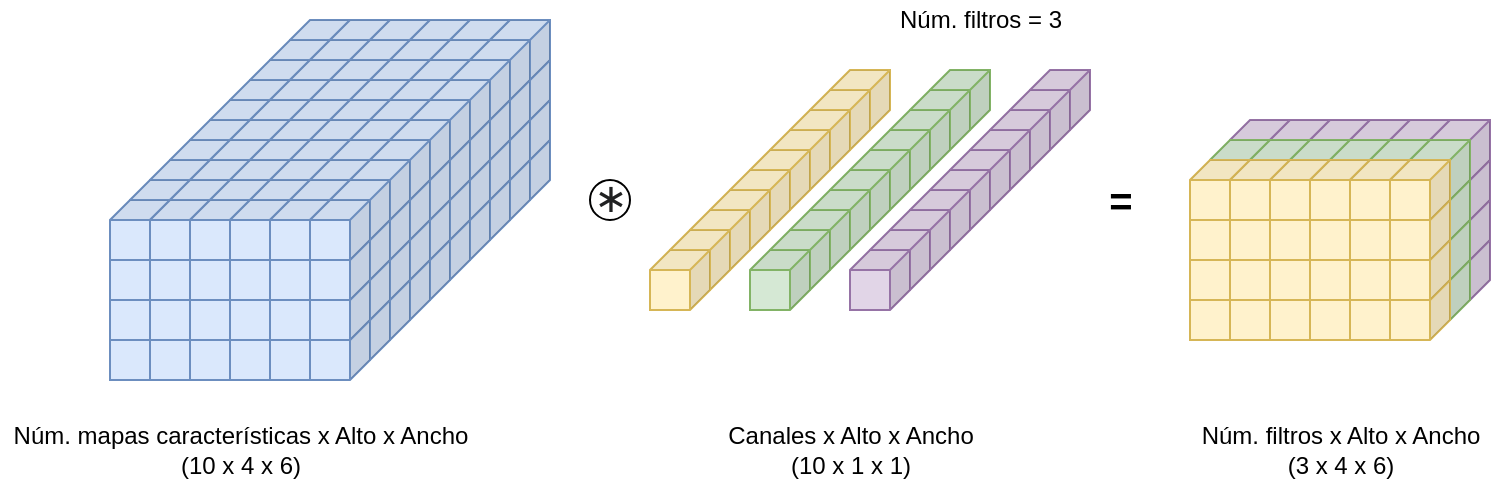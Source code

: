 <mxfile version="14.5.1" type="device"><diagram id="zdXt2H7xUUgmp3JOyMh_" name="Página-1"><mxGraphModel dx="931" dy="581" grid="1" gridSize="10" guides="1" tooltips="1" connect="1" arrows="1" fold="1" page="1" pageScale="1" pageWidth="1169" pageHeight="827" math="0" shadow="0"><root><mxCell id="0"/><mxCell id="1" parent="0"/><mxCell id="MND7fbso35S8GGC6giTS-258" value="" style="ellipse;whiteSpace=wrap;html=1;aspect=fixed;" vertex="1" parent="1"><mxGeometry x="410" y="230" width="20" height="20" as="geometry"/></mxCell><mxCell id="MND7fbso35S8GGC6giTS-1" value="" style="shape=cube;whiteSpace=wrap;html=1;boundedLbl=1;backgroundOutline=1;darkOpacity=0.05;darkOpacity2=0.1;flipH=1;size=10;fillColor=#dae8fc;strokeColor=#6c8ebf;" vertex="1" parent="1"><mxGeometry x="260" y="210" width="30" height="30" as="geometry"/></mxCell><mxCell id="MND7fbso35S8GGC6giTS-2" value="" style="shape=cube;whiteSpace=wrap;html=1;boundedLbl=1;backgroundOutline=1;darkOpacity=0.05;darkOpacity2=0.1;flipH=1;size=10;fillColor=#dae8fc;strokeColor=#6c8ebf;" vertex="1" parent="1"><mxGeometry x="280" y="210" width="30" height="30" as="geometry"/></mxCell><mxCell id="MND7fbso35S8GGC6giTS-3" value="" style="shape=cube;whiteSpace=wrap;html=1;boundedLbl=1;backgroundOutline=1;darkOpacity=0.05;darkOpacity2=0.1;flipH=1;size=10;fillColor=#dae8fc;strokeColor=#6c8ebf;" vertex="1" parent="1"><mxGeometry x="300" y="210" width="30" height="30" as="geometry"/></mxCell><mxCell id="MND7fbso35S8GGC6giTS-4" value="" style="shape=cube;whiteSpace=wrap;html=1;boundedLbl=1;backgroundOutline=1;darkOpacity=0.05;darkOpacity2=0.1;flipH=1;size=10;fillColor=#dae8fc;strokeColor=#6c8ebf;" vertex="1" parent="1"><mxGeometry x="320" y="210" width="30" height="30" as="geometry"/></mxCell><mxCell id="MND7fbso35S8GGC6giTS-5" value="" style="shape=cube;whiteSpace=wrap;html=1;boundedLbl=1;backgroundOutline=1;darkOpacity=0.05;darkOpacity2=0.1;flipH=1;size=10;fillColor=#dae8fc;strokeColor=#6c8ebf;" vertex="1" parent="1"><mxGeometry x="340" y="210" width="30" height="30" as="geometry"/></mxCell><mxCell id="MND7fbso35S8GGC6giTS-6" value="" style="shape=cube;whiteSpace=wrap;html=1;boundedLbl=1;backgroundOutline=1;darkOpacity=0.05;darkOpacity2=0.1;flipH=1;size=10;fillColor=#dae8fc;strokeColor=#6c8ebf;" vertex="1" parent="1"><mxGeometry x="360" y="210" width="30" height="30" as="geometry"/></mxCell><mxCell id="MND7fbso35S8GGC6giTS-9" value="" style="shape=cube;whiteSpace=wrap;html=1;boundedLbl=1;backgroundOutline=1;darkOpacity=0.05;darkOpacity2=0.1;flipH=1;size=10;fillColor=#dae8fc;strokeColor=#6c8ebf;" vertex="1" parent="1"><mxGeometry x="260" y="190" width="30" height="30" as="geometry"/></mxCell><mxCell id="MND7fbso35S8GGC6giTS-10" value="" style="shape=cube;whiteSpace=wrap;html=1;boundedLbl=1;backgroundOutline=1;darkOpacity=0.05;darkOpacity2=0.1;flipH=1;size=10;fillColor=#dae8fc;strokeColor=#6c8ebf;" vertex="1" parent="1"><mxGeometry x="280" y="190" width="30" height="30" as="geometry"/></mxCell><mxCell id="MND7fbso35S8GGC6giTS-11" value="" style="shape=cube;whiteSpace=wrap;html=1;boundedLbl=1;backgroundOutline=1;darkOpacity=0.05;darkOpacity2=0.1;flipH=1;size=10;fillColor=#dae8fc;strokeColor=#6c8ebf;" vertex="1" parent="1"><mxGeometry x="300" y="190" width="30" height="30" as="geometry"/></mxCell><mxCell id="MND7fbso35S8GGC6giTS-12" value="" style="shape=cube;whiteSpace=wrap;html=1;boundedLbl=1;backgroundOutline=1;darkOpacity=0.05;darkOpacity2=0.1;flipH=1;size=10;fillColor=#dae8fc;strokeColor=#6c8ebf;" vertex="1" parent="1"><mxGeometry x="320" y="190" width="30" height="30" as="geometry"/></mxCell><mxCell id="MND7fbso35S8GGC6giTS-13" value="" style="shape=cube;whiteSpace=wrap;html=1;boundedLbl=1;backgroundOutline=1;darkOpacity=0.05;darkOpacity2=0.1;flipH=1;size=10;fillColor=#dae8fc;strokeColor=#6c8ebf;" vertex="1" parent="1"><mxGeometry x="340" y="190" width="30" height="30" as="geometry"/></mxCell><mxCell id="MND7fbso35S8GGC6giTS-14" value="" style="shape=cube;whiteSpace=wrap;html=1;boundedLbl=1;backgroundOutline=1;darkOpacity=0.05;darkOpacity2=0.1;flipH=1;size=10;fillColor=#dae8fc;strokeColor=#6c8ebf;" vertex="1" parent="1"><mxGeometry x="360" y="190" width="30" height="30" as="geometry"/></mxCell><mxCell id="MND7fbso35S8GGC6giTS-15" value="" style="shape=cube;whiteSpace=wrap;html=1;boundedLbl=1;backgroundOutline=1;darkOpacity=0.05;darkOpacity2=0.1;flipH=1;size=10;fillColor=#dae8fc;strokeColor=#6c8ebf;" vertex="1" parent="1"><mxGeometry x="260" y="170" width="30" height="30" as="geometry"/></mxCell><mxCell id="MND7fbso35S8GGC6giTS-16" value="" style="shape=cube;whiteSpace=wrap;html=1;boundedLbl=1;backgroundOutline=1;darkOpacity=0.05;darkOpacity2=0.1;flipH=1;size=10;fillColor=#dae8fc;strokeColor=#6c8ebf;" vertex="1" parent="1"><mxGeometry x="280" y="170" width="30" height="30" as="geometry"/></mxCell><mxCell id="MND7fbso35S8GGC6giTS-17" value="" style="shape=cube;whiteSpace=wrap;html=1;boundedLbl=1;backgroundOutline=1;darkOpacity=0.05;darkOpacity2=0.1;flipH=1;size=10;fillColor=#dae8fc;strokeColor=#6c8ebf;" vertex="1" parent="1"><mxGeometry x="300" y="170" width="30" height="30" as="geometry"/></mxCell><mxCell id="MND7fbso35S8GGC6giTS-18" value="" style="shape=cube;whiteSpace=wrap;html=1;boundedLbl=1;backgroundOutline=1;darkOpacity=0.05;darkOpacity2=0.1;flipH=1;size=10;fillColor=#dae8fc;strokeColor=#6c8ebf;" vertex="1" parent="1"><mxGeometry x="320" y="170" width="30" height="30" as="geometry"/></mxCell><mxCell id="MND7fbso35S8GGC6giTS-19" value="" style="shape=cube;whiteSpace=wrap;html=1;boundedLbl=1;backgroundOutline=1;darkOpacity=0.05;darkOpacity2=0.1;flipH=1;size=10;fillColor=#dae8fc;strokeColor=#6c8ebf;" vertex="1" parent="1"><mxGeometry x="340" y="170" width="30" height="30" as="geometry"/></mxCell><mxCell id="MND7fbso35S8GGC6giTS-20" value="" style="shape=cube;whiteSpace=wrap;html=1;boundedLbl=1;backgroundOutline=1;darkOpacity=0.05;darkOpacity2=0.1;flipH=1;size=10;fillColor=#dae8fc;strokeColor=#6c8ebf;" vertex="1" parent="1"><mxGeometry x="360" y="170" width="30" height="30" as="geometry"/></mxCell><mxCell id="MND7fbso35S8GGC6giTS-21" value="" style="shape=cube;whiteSpace=wrap;html=1;boundedLbl=1;backgroundOutline=1;darkOpacity=0.05;darkOpacity2=0.1;flipH=1;size=10;fillColor=#dae8fc;strokeColor=#6c8ebf;" vertex="1" parent="1"><mxGeometry x="260" y="150" width="30" height="30" as="geometry"/></mxCell><mxCell id="MND7fbso35S8GGC6giTS-22" value="" style="shape=cube;whiteSpace=wrap;html=1;boundedLbl=1;backgroundOutline=1;darkOpacity=0.05;darkOpacity2=0.1;flipH=1;size=10;fillColor=#dae8fc;strokeColor=#6c8ebf;" vertex="1" parent="1"><mxGeometry x="280" y="150" width="30" height="30" as="geometry"/></mxCell><mxCell id="MND7fbso35S8GGC6giTS-23" value="" style="shape=cube;whiteSpace=wrap;html=1;boundedLbl=1;backgroundOutline=1;darkOpacity=0.05;darkOpacity2=0.1;flipH=1;size=10;fillColor=#dae8fc;strokeColor=#6c8ebf;" vertex="1" parent="1"><mxGeometry x="300" y="150" width="30" height="30" as="geometry"/></mxCell><mxCell id="MND7fbso35S8GGC6giTS-24" value="" style="shape=cube;whiteSpace=wrap;html=1;boundedLbl=1;backgroundOutline=1;darkOpacity=0.05;darkOpacity2=0.1;flipH=1;size=10;fillColor=#dae8fc;strokeColor=#6c8ebf;" vertex="1" parent="1"><mxGeometry x="320" y="150" width="30" height="30" as="geometry"/></mxCell><mxCell id="MND7fbso35S8GGC6giTS-25" value="" style="shape=cube;whiteSpace=wrap;html=1;boundedLbl=1;backgroundOutline=1;darkOpacity=0.05;darkOpacity2=0.1;flipH=1;size=10;fillColor=#dae8fc;strokeColor=#6c8ebf;" vertex="1" parent="1"><mxGeometry x="340" y="150" width="30" height="30" as="geometry"/></mxCell><mxCell id="MND7fbso35S8GGC6giTS-26" value="" style="shape=cube;whiteSpace=wrap;html=1;boundedLbl=1;backgroundOutline=1;darkOpacity=0.05;darkOpacity2=0.1;flipH=1;size=10;fillColor=#dae8fc;strokeColor=#6c8ebf;" vertex="1" parent="1"><mxGeometry x="360" y="150" width="30" height="30" as="geometry"/></mxCell><mxCell id="MND7fbso35S8GGC6giTS-27" value="" style="shape=cube;whiteSpace=wrap;html=1;boundedLbl=1;backgroundOutline=1;darkOpacity=0.05;darkOpacity2=0.1;flipH=1;size=10;fillColor=#dae8fc;strokeColor=#6c8ebf;" vertex="1" parent="1"><mxGeometry x="250" y="220" width="30" height="30" as="geometry"/></mxCell><mxCell id="MND7fbso35S8GGC6giTS-28" value="" style="shape=cube;whiteSpace=wrap;html=1;boundedLbl=1;backgroundOutline=1;darkOpacity=0.05;darkOpacity2=0.1;flipH=1;size=10;fillColor=#dae8fc;strokeColor=#6c8ebf;" vertex="1" parent="1"><mxGeometry x="270" y="220" width="30" height="30" as="geometry"/></mxCell><mxCell id="MND7fbso35S8GGC6giTS-29" value="" style="shape=cube;whiteSpace=wrap;html=1;boundedLbl=1;backgroundOutline=1;darkOpacity=0.05;darkOpacity2=0.1;flipH=1;size=10;fillColor=#dae8fc;strokeColor=#6c8ebf;" vertex="1" parent="1"><mxGeometry x="290" y="220" width="30" height="30" as="geometry"/></mxCell><mxCell id="MND7fbso35S8GGC6giTS-30" value="" style="shape=cube;whiteSpace=wrap;html=1;boundedLbl=1;backgroundOutline=1;darkOpacity=0.05;darkOpacity2=0.1;flipH=1;size=10;fillColor=#dae8fc;strokeColor=#6c8ebf;" vertex="1" parent="1"><mxGeometry x="310" y="220" width="30" height="30" as="geometry"/></mxCell><mxCell id="MND7fbso35S8GGC6giTS-31" value="" style="shape=cube;whiteSpace=wrap;html=1;boundedLbl=1;backgroundOutline=1;darkOpacity=0.05;darkOpacity2=0.1;flipH=1;size=10;fillColor=#dae8fc;strokeColor=#6c8ebf;" vertex="1" parent="1"><mxGeometry x="330" y="220" width="30" height="30" as="geometry"/></mxCell><mxCell id="MND7fbso35S8GGC6giTS-32" value="" style="shape=cube;whiteSpace=wrap;html=1;boundedLbl=1;backgroundOutline=1;darkOpacity=0.05;darkOpacity2=0.1;flipH=1;size=10;fillColor=#dae8fc;strokeColor=#6c8ebf;" vertex="1" parent="1"><mxGeometry x="350" y="220" width="30" height="30" as="geometry"/></mxCell><mxCell id="MND7fbso35S8GGC6giTS-33" value="" style="shape=cube;whiteSpace=wrap;html=1;boundedLbl=1;backgroundOutline=1;darkOpacity=0.05;darkOpacity2=0.1;flipH=1;size=10;fillColor=#dae8fc;strokeColor=#6c8ebf;" vertex="1" parent="1"><mxGeometry x="250" y="200" width="30" height="30" as="geometry"/></mxCell><mxCell id="MND7fbso35S8GGC6giTS-34" value="" style="shape=cube;whiteSpace=wrap;html=1;boundedLbl=1;backgroundOutline=1;darkOpacity=0.05;darkOpacity2=0.1;flipH=1;size=10;fillColor=#dae8fc;strokeColor=#6c8ebf;" vertex="1" parent="1"><mxGeometry x="270" y="200" width="30" height="30" as="geometry"/></mxCell><mxCell id="MND7fbso35S8GGC6giTS-35" value="" style="shape=cube;whiteSpace=wrap;html=1;boundedLbl=1;backgroundOutline=1;darkOpacity=0.05;darkOpacity2=0.1;flipH=1;size=10;fillColor=#dae8fc;strokeColor=#6c8ebf;" vertex="1" parent="1"><mxGeometry x="290" y="200" width="30" height="30" as="geometry"/></mxCell><mxCell id="MND7fbso35S8GGC6giTS-36" value="" style="shape=cube;whiteSpace=wrap;html=1;boundedLbl=1;backgroundOutline=1;darkOpacity=0.05;darkOpacity2=0.1;flipH=1;size=10;fillColor=#dae8fc;strokeColor=#6c8ebf;" vertex="1" parent="1"><mxGeometry x="310" y="200" width="30" height="30" as="geometry"/></mxCell><mxCell id="MND7fbso35S8GGC6giTS-37" value="" style="shape=cube;whiteSpace=wrap;html=1;boundedLbl=1;backgroundOutline=1;darkOpacity=0.05;darkOpacity2=0.1;flipH=1;size=10;fillColor=#dae8fc;strokeColor=#6c8ebf;" vertex="1" parent="1"><mxGeometry x="330" y="200" width="30" height="30" as="geometry"/></mxCell><mxCell id="MND7fbso35S8GGC6giTS-38" value="" style="shape=cube;whiteSpace=wrap;html=1;boundedLbl=1;backgroundOutline=1;darkOpacity=0.05;darkOpacity2=0.1;flipH=1;size=10;fillColor=#dae8fc;strokeColor=#6c8ebf;" vertex="1" parent="1"><mxGeometry x="350" y="200" width="30" height="30" as="geometry"/></mxCell><mxCell id="MND7fbso35S8GGC6giTS-39" value="" style="shape=cube;whiteSpace=wrap;html=1;boundedLbl=1;backgroundOutline=1;darkOpacity=0.05;darkOpacity2=0.1;flipH=1;size=10;fillColor=#dae8fc;strokeColor=#6c8ebf;" vertex="1" parent="1"><mxGeometry x="250" y="180" width="30" height="30" as="geometry"/></mxCell><mxCell id="MND7fbso35S8GGC6giTS-40" value="" style="shape=cube;whiteSpace=wrap;html=1;boundedLbl=1;backgroundOutline=1;darkOpacity=0.05;darkOpacity2=0.1;flipH=1;size=10;fillColor=#dae8fc;strokeColor=#6c8ebf;" vertex="1" parent="1"><mxGeometry x="270" y="180" width="30" height="30" as="geometry"/></mxCell><mxCell id="MND7fbso35S8GGC6giTS-41" value="" style="shape=cube;whiteSpace=wrap;html=1;boundedLbl=1;backgroundOutline=1;darkOpacity=0.05;darkOpacity2=0.1;flipH=1;size=10;fillColor=#dae8fc;strokeColor=#6c8ebf;" vertex="1" parent="1"><mxGeometry x="290" y="180" width="30" height="30" as="geometry"/></mxCell><mxCell id="MND7fbso35S8GGC6giTS-42" value="" style="shape=cube;whiteSpace=wrap;html=1;boundedLbl=1;backgroundOutline=1;darkOpacity=0.05;darkOpacity2=0.1;flipH=1;size=10;fillColor=#dae8fc;strokeColor=#6c8ebf;" vertex="1" parent="1"><mxGeometry x="310" y="180" width="30" height="30" as="geometry"/></mxCell><mxCell id="MND7fbso35S8GGC6giTS-43" value="" style="shape=cube;whiteSpace=wrap;html=1;boundedLbl=1;backgroundOutline=1;darkOpacity=0.05;darkOpacity2=0.1;flipH=1;size=10;fillColor=#dae8fc;strokeColor=#6c8ebf;" vertex="1" parent="1"><mxGeometry x="330" y="180" width="30" height="30" as="geometry"/></mxCell><mxCell id="MND7fbso35S8GGC6giTS-44" value="" style="shape=cube;whiteSpace=wrap;html=1;boundedLbl=1;backgroundOutline=1;darkOpacity=0.05;darkOpacity2=0.1;flipH=1;size=10;fillColor=#dae8fc;strokeColor=#6c8ebf;" vertex="1" parent="1"><mxGeometry x="350" y="180" width="30" height="30" as="geometry"/></mxCell><mxCell id="MND7fbso35S8GGC6giTS-45" value="" style="shape=cube;whiteSpace=wrap;html=1;boundedLbl=1;backgroundOutline=1;darkOpacity=0.05;darkOpacity2=0.1;flipH=1;size=10;fillColor=#dae8fc;strokeColor=#6c8ebf;" vertex="1" parent="1"><mxGeometry x="250" y="160" width="30" height="30" as="geometry"/></mxCell><mxCell id="MND7fbso35S8GGC6giTS-46" value="" style="shape=cube;whiteSpace=wrap;html=1;boundedLbl=1;backgroundOutline=1;darkOpacity=0.05;darkOpacity2=0.1;flipH=1;size=10;fillColor=#dae8fc;strokeColor=#6c8ebf;" vertex="1" parent="1"><mxGeometry x="270" y="160" width="30" height="30" as="geometry"/></mxCell><mxCell id="MND7fbso35S8GGC6giTS-47" value="" style="shape=cube;whiteSpace=wrap;html=1;boundedLbl=1;backgroundOutline=1;darkOpacity=0.05;darkOpacity2=0.1;flipH=1;size=10;fillColor=#dae8fc;strokeColor=#6c8ebf;" vertex="1" parent="1"><mxGeometry x="290" y="160" width="30" height="30" as="geometry"/></mxCell><mxCell id="MND7fbso35S8GGC6giTS-48" value="" style="shape=cube;whiteSpace=wrap;html=1;boundedLbl=1;backgroundOutline=1;darkOpacity=0.05;darkOpacity2=0.1;flipH=1;size=10;fillColor=#dae8fc;strokeColor=#6c8ebf;" vertex="1" parent="1"><mxGeometry x="310" y="160" width="30" height="30" as="geometry"/></mxCell><mxCell id="MND7fbso35S8GGC6giTS-49" value="" style="shape=cube;whiteSpace=wrap;html=1;boundedLbl=1;backgroundOutline=1;darkOpacity=0.05;darkOpacity2=0.1;flipH=1;size=10;fillColor=#dae8fc;strokeColor=#6c8ebf;" vertex="1" parent="1"><mxGeometry x="330" y="160" width="30" height="30" as="geometry"/></mxCell><mxCell id="MND7fbso35S8GGC6giTS-50" value="" style="shape=cube;whiteSpace=wrap;html=1;boundedLbl=1;backgroundOutline=1;darkOpacity=0.05;darkOpacity2=0.1;flipH=1;size=10;fillColor=#dae8fc;strokeColor=#6c8ebf;" vertex="1" parent="1"><mxGeometry x="350" y="160" width="30" height="30" as="geometry"/></mxCell><mxCell id="MND7fbso35S8GGC6giTS-51" value="" style="shape=cube;whiteSpace=wrap;html=1;boundedLbl=1;backgroundOutline=1;darkOpacity=0.05;darkOpacity2=0.1;flipH=1;size=10;fillColor=#dae8fc;strokeColor=#6c8ebf;" vertex="1" parent="1"><mxGeometry x="240" y="230" width="30" height="30" as="geometry"/></mxCell><mxCell id="MND7fbso35S8GGC6giTS-52" value="" style="shape=cube;whiteSpace=wrap;html=1;boundedLbl=1;backgroundOutline=1;darkOpacity=0.05;darkOpacity2=0.1;flipH=1;size=10;fillColor=#dae8fc;strokeColor=#6c8ebf;" vertex="1" parent="1"><mxGeometry x="260" y="230" width="30" height="30" as="geometry"/></mxCell><mxCell id="MND7fbso35S8GGC6giTS-53" value="" style="shape=cube;whiteSpace=wrap;html=1;boundedLbl=1;backgroundOutline=1;darkOpacity=0.05;darkOpacity2=0.1;flipH=1;size=10;fillColor=#dae8fc;strokeColor=#6c8ebf;" vertex="1" parent="1"><mxGeometry x="280" y="230" width="30" height="30" as="geometry"/></mxCell><mxCell id="MND7fbso35S8GGC6giTS-54" value="" style="shape=cube;whiteSpace=wrap;html=1;boundedLbl=1;backgroundOutline=1;darkOpacity=0.05;darkOpacity2=0.1;flipH=1;size=10;fillColor=#dae8fc;strokeColor=#6c8ebf;" vertex="1" parent="1"><mxGeometry x="300" y="230" width="30" height="30" as="geometry"/></mxCell><mxCell id="MND7fbso35S8GGC6giTS-55" value="" style="shape=cube;whiteSpace=wrap;html=1;boundedLbl=1;backgroundOutline=1;darkOpacity=0.05;darkOpacity2=0.1;flipH=1;size=10;fillColor=#dae8fc;strokeColor=#6c8ebf;" vertex="1" parent="1"><mxGeometry x="320" y="230" width="30" height="30" as="geometry"/></mxCell><mxCell id="MND7fbso35S8GGC6giTS-56" value="" style="shape=cube;whiteSpace=wrap;html=1;boundedLbl=1;backgroundOutline=1;darkOpacity=0.05;darkOpacity2=0.1;flipH=1;size=10;fillColor=#dae8fc;strokeColor=#6c8ebf;" vertex="1" parent="1"><mxGeometry x="340" y="230" width="30" height="30" as="geometry"/></mxCell><mxCell id="MND7fbso35S8GGC6giTS-57" value="" style="shape=cube;whiteSpace=wrap;html=1;boundedLbl=1;backgroundOutline=1;darkOpacity=0.05;darkOpacity2=0.1;flipH=1;size=10;fillColor=#dae8fc;strokeColor=#6c8ebf;" vertex="1" parent="1"><mxGeometry x="240" y="210" width="30" height="30" as="geometry"/></mxCell><mxCell id="MND7fbso35S8GGC6giTS-58" value="" style="shape=cube;whiteSpace=wrap;html=1;boundedLbl=1;backgroundOutline=1;darkOpacity=0.05;darkOpacity2=0.1;flipH=1;size=10;fillColor=#dae8fc;strokeColor=#6c8ebf;" vertex="1" parent="1"><mxGeometry x="260" y="210" width="30" height="30" as="geometry"/></mxCell><mxCell id="MND7fbso35S8GGC6giTS-59" value="" style="shape=cube;whiteSpace=wrap;html=1;boundedLbl=1;backgroundOutline=1;darkOpacity=0.05;darkOpacity2=0.1;flipH=1;size=10;fillColor=#dae8fc;strokeColor=#6c8ebf;" vertex="1" parent="1"><mxGeometry x="280" y="210" width="30" height="30" as="geometry"/></mxCell><mxCell id="MND7fbso35S8GGC6giTS-60" value="" style="shape=cube;whiteSpace=wrap;html=1;boundedLbl=1;backgroundOutline=1;darkOpacity=0.05;darkOpacity2=0.1;flipH=1;size=10;fillColor=#dae8fc;strokeColor=#6c8ebf;" vertex="1" parent="1"><mxGeometry x="300" y="210" width="30" height="30" as="geometry"/></mxCell><mxCell id="MND7fbso35S8GGC6giTS-61" value="" style="shape=cube;whiteSpace=wrap;html=1;boundedLbl=1;backgroundOutline=1;darkOpacity=0.05;darkOpacity2=0.1;flipH=1;size=10;fillColor=#dae8fc;strokeColor=#6c8ebf;" vertex="1" parent="1"><mxGeometry x="320" y="210" width="30" height="30" as="geometry"/></mxCell><mxCell id="MND7fbso35S8GGC6giTS-62" value="" style="shape=cube;whiteSpace=wrap;html=1;boundedLbl=1;backgroundOutline=1;darkOpacity=0.05;darkOpacity2=0.1;flipH=1;size=10;fillColor=#dae8fc;strokeColor=#6c8ebf;" vertex="1" parent="1"><mxGeometry x="340" y="210" width="30" height="30" as="geometry"/></mxCell><mxCell id="MND7fbso35S8GGC6giTS-63" value="" style="shape=cube;whiteSpace=wrap;html=1;boundedLbl=1;backgroundOutline=1;darkOpacity=0.05;darkOpacity2=0.1;flipH=1;size=10;fillColor=#dae8fc;strokeColor=#6c8ebf;" vertex="1" parent="1"><mxGeometry x="240" y="190" width="30" height="30" as="geometry"/></mxCell><mxCell id="MND7fbso35S8GGC6giTS-64" value="" style="shape=cube;whiteSpace=wrap;html=1;boundedLbl=1;backgroundOutline=1;darkOpacity=0.05;darkOpacity2=0.1;flipH=1;size=10;fillColor=#dae8fc;strokeColor=#6c8ebf;" vertex="1" parent="1"><mxGeometry x="260" y="190" width="30" height="30" as="geometry"/></mxCell><mxCell id="MND7fbso35S8GGC6giTS-65" value="" style="shape=cube;whiteSpace=wrap;html=1;boundedLbl=1;backgroundOutline=1;darkOpacity=0.05;darkOpacity2=0.1;flipH=1;size=10;fillColor=#dae8fc;strokeColor=#6c8ebf;" vertex="1" parent="1"><mxGeometry x="280" y="190" width="30" height="30" as="geometry"/></mxCell><mxCell id="MND7fbso35S8GGC6giTS-66" value="" style="shape=cube;whiteSpace=wrap;html=1;boundedLbl=1;backgroundOutline=1;darkOpacity=0.05;darkOpacity2=0.1;flipH=1;size=10;fillColor=#dae8fc;strokeColor=#6c8ebf;" vertex="1" parent="1"><mxGeometry x="300" y="190" width="30" height="30" as="geometry"/></mxCell><mxCell id="MND7fbso35S8GGC6giTS-67" value="" style="shape=cube;whiteSpace=wrap;html=1;boundedLbl=1;backgroundOutline=1;darkOpacity=0.05;darkOpacity2=0.1;flipH=1;size=10;fillColor=#dae8fc;strokeColor=#6c8ebf;" vertex="1" parent="1"><mxGeometry x="320" y="190" width="30" height="30" as="geometry"/></mxCell><mxCell id="MND7fbso35S8GGC6giTS-68" value="" style="shape=cube;whiteSpace=wrap;html=1;boundedLbl=1;backgroundOutline=1;darkOpacity=0.05;darkOpacity2=0.1;flipH=1;size=10;fillColor=#dae8fc;strokeColor=#6c8ebf;" vertex="1" parent="1"><mxGeometry x="340" y="190" width="30" height="30" as="geometry"/></mxCell><mxCell id="MND7fbso35S8GGC6giTS-69" value="" style="shape=cube;whiteSpace=wrap;html=1;boundedLbl=1;backgroundOutline=1;darkOpacity=0.05;darkOpacity2=0.1;flipH=1;size=10;fillColor=#dae8fc;strokeColor=#6c8ebf;" vertex="1" parent="1"><mxGeometry x="240" y="170" width="30" height="30" as="geometry"/></mxCell><mxCell id="MND7fbso35S8GGC6giTS-70" value="" style="shape=cube;whiteSpace=wrap;html=1;boundedLbl=1;backgroundOutline=1;darkOpacity=0.05;darkOpacity2=0.1;flipH=1;size=10;fillColor=#dae8fc;strokeColor=#6c8ebf;" vertex="1" parent="1"><mxGeometry x="260" y="170" width="30" height="30" as="geometry"/></mxCell><mxCell id="MND7fbso35S8GGC6giTS-71" value="" style="shape=cube;whiteSpace=wrap;html=1;boundedLbl=1;backgroundOutline=1;darkOpacity=0.05;darkOpacity2=0.1;flipH=1;size=10;fillColor=#dae8fc;strokeColor=#6c8ebf;" vertex="1" parent="1"><mxGeometry x="280" y="170" width="30" height="30" as="geometry"/></mxCell><mxCell id="MND7fbso35S8GGC6giTS-72" value="" style="shape=cube;whiteSpace=wrap;html=1;boundedLbl=1;backgroundOutline=1;darkOpacity=0.05;darkOpacity2=0.1;flipH=1;size=10;fillColor=#dae8fc;strokeColor=#6c8ebf;" vertex="1" parent="1"><mxGeometry x="300" y="170" width="30" height="30" as="geometry"/></mxCell><mxCell id="MND7fbso35S8GGC6giTS-73" value="" style="shape=cube;whiteSpace=wrap;html=1;boundedLbl=1;backgroundOutline=1;darkOpacity=0.05;darkOpacity2=0.1;flipH=1;size=10;fillColor=#dae8fc;strokeColor=#6c8ebf;" vertex="1" parent="1"><mxGeometry x="320" y="170" width="30" height="30" as="geometry"/></mxCell><mxCell id="MND7fbso35S8GGC6giTS-74" value="" style="shape=cube;whiteSpace=wrap;html=1;boundedLbl=1;backgroundOutline=1;darkOpacity=0.05;darkOpacity2=0.1;flipH=1;size=10;fillColor=#dae8fc;strokeColor=#6c8ebf;" vertex="1" parent="1"><mxGeometry x="340" y="170" width="30" height="30" as="geometry"/></mxCell><mxCell id="MND7fbso35S8GGC6giTS-75" value="" style="shape=cube;whiteSpace=wrap;html=1;boundedLbl=1;backgroundOutline=1;darkOpacity=0.05;darkOpacity2=0.1;flipH=1;size=10;fillColor=#dae8fc;strokeColor=#6c8ebf;" vertex="1" parent="1"><mxGeometry x="230" y="240" width="30" height="30" as="geometry"/></mxCell><mxCell id="MND7fbso35S8GGC6giTS-76" value="" style="shape=cube;whiteSpace=wrap;html=1;boundedLbl=1;backgroundOutline=1;darkOpacity=0.05;darkOpacity2=0.1;flipH=1;size=10;fillColor=#dae8fc;strokeColor=#6c8ebf;" vertex="1" parent="1"><mxGeometry x="250" y="240" width="30" height="30" as="geometry"/></mxCell><mxCell id="MND7fbso35S8GGC6giTS-77" value="" style="shape=cube;whiteSpace=wrap;html=1;boundedLbl=1;backgroundOutline=1;darkOpacity=0.05;darkOpacity2=0.1;flipH=1;size=10;fillColor=#dae8fc;strokeColor=#6c8ebf;" vertex="1" parent="1"><mxGeometry x="270" y="240" width="30" height="30" as="geometry"/></mxCell><mxCell id="MND7fbso35S8GGC6giTS-78" value="" style="shape=cube;whiteSpace=wrap;html=1;boundedLbl=1;backgroundOutline=1;darkOpacity=0.05;darkOpacity2=0.1;flipH=1;size=10;fillColor=#dae8fc;strokeColor=#6c8ebf;" vertex="1" parent="1"><mxGeometry x="290" y="240" width="30" height="30" as="geometry"/></mxCell><mxCell id="MND7fbso35S8GGC6giTS-79" value="" style="shape=cube;whiteSpace=wrap;html=1;boundedLbl=1;backgroundOutline=1;darkOpacity=0.05;darkOpacity2=0.1;flipH=1;size=10;fillColor=#dae8fc;strokeColor=#6c8ebf;" vertex="1" parent="1"><mxGeometry x="310" y="240" width="30" height="30" as="geometry"/></mxCell><mxCell id="MND7fbso35S8GGC6giTS-80" value="" style="shape=cube;whiteSpace=wrap;html=1;boundedLbl=1;backgroundOutline=1;darkOpacity=0.05;darkOpacity2=0.1;flipH=1;size=10;fillColor=#dae8fc;strokeColor=#6c8ebf;" vertex="1" parent="1"><mxGeometry x="330" y="240" width="30" height="30" as="geometry"/></mxCell><mxCell id="MND7fbso35S8GGC6giTS-81" value="" style="shape=cube;whiteSpace=wrap;html=1;boundedLbl=1;backgroundOutline=1;darkOpacity=0.05;darkOpacity2=0.1;flipH=1;size=10;fillColor=#dae8fc;strokeColor=#6c8ebf;" vertex="1" parent="1"><mxGeometry x="230" y="220" width="30" height="30" as="geometry"/></mxCell><mxCell id="MND7fbso35S8GGC6giTS-82" value="" style="shape=cube;whiteSpace=wrap;html=1;boundedLbl=1;backgroundOutline=1;darkOpacity=0.05;darkOpacity2=0.1;flipH=1;size=10;fillColor=#dae8fc;strokeColor=#6c8ebf;" vertex="1" parent="1"><mxGeometry x="250" y="220" width="30" height="30" as="geometry"/></mxCell><mxCell id="MND7fbso35S8GGC6giTS-83" value="" style="shape=cube;whiteSpace=wrap;html=1;boundedLbl=1;backgroundOutline=1;darkOpacity=0.05;darkOpacity2=0.1;flipH=1;size=10;fillColor=#dae8fc;strokeColor=#6c8ebf;" vertex="1" parent="1"><mxGeometry x="270" y="220" width="30" height="30" as="geometry"/></mxCell><mxCell id="MND7fbso35S8GGC6giTS-84" value="" style="shape=cube;whiteSpace=wrap;html=1;boundedLbl=1;backgroundOutline=1;darkOpacity=0.05;darkOpacity2=0.1;flipH=1;size=10;fillColor=#dae8fc;strokeColor=#6c8ebf;" vertex="1" parent="1"><mxGeometry x="290" y="220" width="30" height="30" as="geometry"/></mxCell><mxCell id="MND7fbso35S8GGC6giTS-85" value="" style="shape=cube;whiteSpace=wrap;html=1;boundedLbl=1;backgroundOutline=1;darkOpacity=0.05;darkOpacity2=0.1;flipH=1;size=10;fillColor=#dae8fc;strokeColor=#6c8ebf;" vertex="1" parent="1"><mxGeometry x="310" y="220" width="30" height="30" as="geometry"/></mxCell><mxCell id="MND7fbso35S8GGC6giTS-86" value="" style="shape=cube;whiteSpace=wrap;html=1;boundedLbl=1;backgroundOutline=1;darkOpacity=0.05;darkOpacity2=0.1;flipH=1;size=10;fillColor=#dae8fc;strokeColor=#6c8ebf;" vertex="1" parent="1"><mxGeometry x="330" y="220" width="30" height="30" as="geometry"/></mxCell><mxCell id="MND7fbso35S8GGC6giTS-87" value="" style="shape=cube;whiteSpace=wrap;html=1;boundedLbl=1;backgroundOutline=1;darkOpacity=0.05;darkOpacity2=0.1;flipH=1;size=10;fillColor=#dae8fc;strokeColor=#6c8ebf;" vertex="1" parent="1"><mxGeometry x="230" y="200" width="30" height="30" as="geometry"/></mxCell><mxCell id="MND7fbso35S8GGC6giTS-88" value="" style="shape=cube;whiteSpace=wrap;html=1;boundedLbl=1;backgroundOutline=1;darkOpacity=0.05;darkOpacity2=0.1;flipH=1;size=10;fillColor=#dae8fc;strokeColor=#6c8ebf;" vertex="1" parent="1"><mxGeometry x="250" y="200" width="30" height="30" as="geometry"/></mxCell><mxCell id="MND7fbso35S8GGC6giTS-89" value="" style="shape=cube;whiteSpace=wrap;html=1;boundedLbl=1;backgroundOutline=1;darkOpacity=0.05;darkOpacity2=0.1;flipH=1;size=10;fillColor=#dae8fc;strokeColor=#6c8ebf;" vertex="1" parent="1"><mxGeometry x="270" y="200" width="30" height="30" as="geometry"/></mxCell><mxCell id="MND7fbso35S8GGC6giTS-90" value="" style="shape=cube;whiteSpace=wrap;html=1;boundedLbl=1;backgroundOutline=1;darkOpacity=0.05;darkOpacity2=0.1;flipH=1;size=10;fillColor=#dae8fc;strokeColor=#6c8ebf;" vertex="1" parent="1"><mxGeometry x="290" y="200" width="30" height="30" as="geometry"/></mxCell><mxCell id="MND7fbso35S8GGC6giTS-91" value="" style="shape=cube;whiteSpace=wrap;html=1;boundedLbl=1;backgroundOutline=1;darkOpacity=0.05;darkOpacity2=0.1;flipH=1;size=10;fillColor=#dae8fc;strokeColor=#6c8ebf;" vertex="1" parent="1"><mxGeometry x="310" y="200" width="30" height="30" as="geometry"/></mxCell><mxCell id="MND7fbso35S8GGC6giTS-92" value="" style="shape=cube;whiteSpace=wrap;html=1;boundedLbl=1;backgroundOutline=1;darkOpacity=0.05;darkOpacity2=0.1;flipH=1;size=10;fillColor=#dae8fc;strokeColor=#6c8ebf;" vertex="1" parent="1"><mxGeometry x="330" y="200" width="30" height="30" as="geometry"/></mxCell><mxCell id="MND7fbso35S8GGC6giTS-93" value="" style="shape=cube;whiteSpace=wrap;html=1;boundedLbl=1;backgroundOutline=1;darkOpacity=0.05;darkOpacity2=0.1;flipH=1;size=10;fillColor=#dae8fc;strokeColor=#6c8ebf;" vertex="1" parent="1"><mxGeometry x="230" y="180" width="30" height="30" as="geometry"/></mxCell><mxCell id="MND7fbso35S8GGC6giTS-94" value="" style="shape=cube;whiteSpace=wrap;html=1;boundedLbl=1;backgroundOutline=1;darkOpacity=0.05;darkOpacity2=0.1;flipH=1;size=10;fillColor=#dae8fc;strokeColor=#6c8ebf;" vertex="1" parent="1"><mxGeometry x="250" y="180" width="30" height="30" as="geometry"/></mxCell><mxCell id="MND7fbso35S8GGC6giTS-95" value="" style="shape=cube;whiteSpace=wrap;html=1;boundedLbl=1;backgroundOutline=1;darkOpacity=0.05;darkOpacity2=0.1;flipH=1;size=10;fillColor=#dae8fc;strokeColor=#6c8ebf;" vertex="1" parent="1"><mxGeometry x="270" y="180" width="30" height="30" as="geometry"/></mxCell><mxCell id="MND7fbso35S8GGC6giTS-96" value="" style="shape=cube;whiteSpace=wrap;html=1;boundedLbl=1;backgroundOutline=1;darkOpacity=0.05;darkOpacity2=0.1;flipH=1;size=10;fillColor=#dae8fc;strokeColor=#6c8ebf;" vertex="1" parent="1"><mxGeometry x="290" y="180" width="30" height="30" as="geometry"/></mxCell><mxCell id="MND7fbso35S8GGC6giTS-97" value="" style="shape=cube;whiteSpace=wrap;html=1;boundedLbl=1;backgroundOutline=1;darkOpacity=0.05;darkOpacity2=0.1;flipH=1;size=10;fillColor=#dae8fc;strokeColor=#6c8ebf;" vertex="1" parent="1"><mxGeometry x="310" y="180" width="30" height="30" as="geometry"/></mxCell><mxCell id="MND7fbso35S8GGC6giTS-98" value="" style="shape=cube;whiteSpace=wrap;html=1;boundedLbl=1;backgroundOutline=1;darkOpacity=0.05;darkOpacity2=0.1;flipH=1;size=10;fillColor=#dae8fc;strokeColor=#6c8ebf;" vertex="1" parent="1"><mxGeometry x="330" y="180" width="30" height="30" as="geometry"/></mxCell><mxCell id="MND7fbso35S8GGC6giTS-99" value="" style="shape=cube;whiteSpace=wrap;html=1;boundedLbl=1;backgroundOutline=1;darkOpacity=0.05;darkOpacity2=0.1;flipH=1;size=10;fillColor=#dae8fc;strokeColor=#6c8ebf;" vertex="1" parent="1"><mxGeometry x="220" y="250" width="30" height="30" as="geometry"/></mxCell><mxCell id="MND7fbso35S8GGC6giTS-100" value="" style="shape=cube;whiteSpace=wrap;html=1;boundedLbl=1;backgroundOutline=1;darkOpacity=0.05;darkOpacity2=0.1;flipH=1;size=10;fillColor=#dae8fc;strokeColor=#6c8ebf;" vertex="1" parent="1"><mxGeometry x="240" y="250" width="30" height="30" as="geometry"/></mxCell><mxCell id="MND7fbso35S8GGC6giTS-101" value="" style="shape=cube;whiteSpace=wrap;html=1;boundedLbl=1;backgroundOutline=1;darkOpacity=0.05;darkOpacity2=0.1;flipH=1;size=10;fillColor=#dae8fc;strokeColor=#6c8ebf;" vertex="1" parent="1"><mxGeometry x="260" y="250" width="30" height="30" as="geometry"/></mxCell><mxCell id="MND7fbso35S8GGC6giTS-102" value="" style="shape=cube;whiteSpace=wrap;html=1;boundedLbl=1;backgroundOutline=1;darkOpacity=0.05;darkOpacity2=0.1;flipH=1;size=10;fillColor=#dae8fc;strokeColor=#6c8ebf;" vertex="1" parent="1"><mxGeometry x="280" y="250" width="30" height="30" as="geometry"/></mxCell><mxCell id="MND7fbso35S8GGC6giTS-103" value="" style="shape=cube;whiteSpace=wrap;html=1;boundedLbl=1;backgroundOutline=1;darkOpacity=0.05;darkOpacity2=0.1;flipH=1;size=10;fillColor=#dae8fc;strokeColor=#6c8ebf;" vertex="1" parent="1"><mxGeometry x="300" y="250" width="30" height="30" as="geometry"/></mxCell><mxCell id="MND7fbso35S8GGC6giTS-104" value="" style="shape=cube;whiteSpace=wrap;html=1;boundedLbl=1;backgroundOutline=1;darkOpacity=0.05;darkOpacity2=0.1;flipH=1;size=10;fillColor=#dae8fc;strokeColor=#6c8ebf;" vertex="1" parent="1"><mxGeometry x="320" y="250" width="30" height="30" as="geometry"/></mxCell><mxCell id="MND7fbso35S8GGC6giTS-105" value="" style="shape=cube;whiteSpace=wrap;html=1;boundedLbl=1;backgroundOutline=1;darkOpacity=0.05;darkOpacity2=0.1;flipH=1;size=10;fillColor=#dae8fc;strokeColor=#6c8ebf;" vertex="1" parent="1"><mxGeometry x="220" y="230" width="30" height="30" as="geometry"/></mxCell><mxCell id="MND7fbso35S8GGC6giTS-106" value="" style="shape=cube;whiteSpace=wrap;html=1;boundedLbl=1;backgroundOutline=1;darkOpacity=0.05;darkOpacity2=0.1;flipH=1;size=10;fillColor=#dae8fc;strokeColor=#6c8ebf;" vertex="1" parent="1"><mxGeometry x="240" y="230" width="30" height="30" as="geometry"/></mxCell><mxCell id="MND7fbso35S8GGC6giTS-107" value="" style="shape=cube;whiteSpace=wrap;html=1;boundedLbl=1;backgroundOutline=1;darkOpacity=0.05;darkOpacity2=0.1;flipH=1;size=10;fillColor=#dae8fc;strokeColor=#6c8ebf;" vertex="1" parent="1"><mxGeometry x="260" y="230" width="30" height="30" as="geometry"/></mxCell><mxCell id="MND7fbso35S8GGC6giTS-108" value="" style="shape=cube;whiteSpace=wrap;html=1;boundedLbl=1;backgroundOutline=1;darkOpacity=0.05;darkOpacity2=0.1;flipH=1;size=10;fillColor=#dae8fc;strokeColor=#6c8ebf;" vertex="1" parent="1"><mxGeometry x="280" y="230" width="30" height="30" as="geometry"/></mxCell><mxCell id="MND7fbso35S8GGC6giTS-109" value="" style="shape=cube;whiteSpace=wrap;html=1;boundedLbl=1;backgroundOutline=1;darkOpacity=0.05;darkOpacity2=0.1;flipH=1;size=10;fillColor=#dae8fc;strokeColor=#6c8ebf;" vertex="1" parent="1"><mxGeometry x="300" y="230" width="30" height="30" as="geometry"/></mxCell><mxCell id="MND7fbso35S8GGC6giTS-110" value="" style="shape=cube;whiteSpace=wrap;html=1;boundedLbl=1;backgroundOutline=1;darkOpacity=0.05;darkOpacity2=0.1;flipH=1;size=10;fillColor=#dae8fc;strokeColor=#6c8ebf;" vertex="1" parent="1"><mxGeometry x="320" y="230" width="30" height="30" as="geometry"/></mxCell><mxCell id="MND7fbso35S8GGC6giTS-111" value="" style="shape=cube;whiteSpace=wrap;html=1;boundedLbl=1;backgroundOutline=1;darkOpacity=0.05;darkOpacity2=0.1;flipH=1;size=10;fillColor=#dae8fc;strokeColor=#6c8ebf;" vertex="1" parent="1"><mxGeometry x="220" y="210" width="30" height="30" as="geometry"/></mxCell><mxCell id="MND7fbso35S8GGC6giTS-112" value="" style="shape=cube;whiteSpace=wrap;html=1;boundedLbl=1;backgroundOutline=1;darkOpacity=0.05;darkOpacity2=0.1;flipH=1;size=10;fillColor=#dae8fc;strokeColor=#6c8ebf;" vertex="1" parent="1"><mxGeometry x="240" y="210" width="30" height="30" as="geometry"/></mxCell><mxCell id="MND7fbso35S8GGC6giTS-113" value="" style="shape=cube;whiteSpace=wrap;html=1;boundedLbl=1;backgroundOutline=1;darkOpacity=0.05;darkOpacity2=0.1;flipH=1;size=10;fillColor=#dae8fc;strokeColor=#6c8ebf;" vertex="1" parent="1"><mxGeometry x="260" y="210" width="30" height="30" as="geometry"/></mxCell><mxCell id="MND7fbso35S8GGC6giTS-114" value="" style="shape=cube;whiteSpace=wrap;html=1;boundedLbl=1;backgroundOutline=1;darkOpacity=0.05;darkOpacity2=0.1;flipH=1;size=10;fillColor=#dae8fc;strokeColor=#6c8ebf;" vertex="1" parent="1"><mxGeometry x="280" y="210" width="30" height="30" as="geometry"/></mxCell><mxCell id="MND7fbso35S8GGC6giTS-115" value="" style="shape=cube;whiteSpace=wrap;html=1;boundedLbl=1;backgroundOutline=1;darkOpacity=0.05;darkOpacity2=0.1;flipH=1;size=10;fillColor=#dae8fc;strokeColor=#6c8ebf;" vertex="1" parent="1"><mxGeometry x="300" y="210" width="30" height="30" as="geometry"/></mxCell><mxCell id="MND7fbso35S8GGC6giTS-116" value="" style="shape=cube;whiteSpace=wrap;html=1;boundedLbl=1;backgroundOutline=1;darkOpacity=0.05;darkOpacity2=0.1;flipH=1;size=10;fillColor=#dae8fc;strokeColor=#6c8ebf;" vertex="1" parent="1"><mxGeometry x="320" y="210" width="30" height="30" as="geometry"/></mxCell><mxCell id="MND7fbso35S8GGC6giTS-117" value="" style="shape=cube;whiteSpace=wrap;html=1;boundedLbl=1;backgroundOutline=1;darkOpacity=0.05;darkOpacity2=0.1;flipH=1;size=10;fillColor=#dae8fc;strokeColor=#6c8ebf;" vertex="1" parent="1"><mxGeometry x="220" y="190" width="30" height="30" as="geometry"/></mxCell><mxCell id="MND7fbso35S8GGC6giTS-118" value="" style="shape=cube;whiteSpace=wrap;html=1;boundedLbl=1;backgroundOutline=1;darkOpacity=0.05;darkOpacity2=0.1;flipH=1;size=10;fillColor=#dae8fc;strokeColor=#6c8ebf;" vertex="1" parent="1"><mxGeometry x="240" y="190" width="30" height="30" as="geometry"/></mxCell><mxCell id="MND7fbso35S8GGC6giTS-119" value="" style="shape=cube;whiteSpace=wrap;html=1;boundedLbl=1;backgroundOutline=1;darkOpacity=0.05;darkOpacity2=0.1;flipH=1;size=10;fillColor=#dae8fc;strokeColor=#6c8ebf;" vertex="1" parent="1"><mxGeometry x="260" y="190" width="30" height="30" as="geometry"/></mxCell><mxCell id="MND7fbso35S8GGC6giTS-120" value="" style="shape=cube;whiteSpace=wrap;html=1;boundedLbl=1;backgroundOutline=1;darkOpacity=0.05;darkOpacity2=0.1;flipH=1;size=10;fillColor=#dae8fc;strokeColor=#6c8ebf;" vertex="1" parent="1"><mxGeometry x="280" y="190" width="30" height="30" as="geometry"/></mxCell><mxCell id="MND7fbso35S8GGC6giTS-121" value="" style="shape=cube;whiteSpace=wrap;html=1;boundedLbl=1;backgroundOutline=1;darkOpacity=0.05;darkOpacity2=0.1;flipH=1;size=10;fillColor=#dae8fc;strokeColor=#6c8ebf;" vertex="1" parent="1"><mxGeometry x="300" y="190" width="30" height="30" as="geometry"/></mxCell><mxCell id="MND7fbso35S8GGC6giTS-122" value="" style="shape=cube;whiteSpace=wrap;html=1;boundedLbl=1;backgroundOutline=1;darkOpacity=0.05;darkOpacity2=0.1;flipH=1;size=10;fillColor=#dae8fc;strokeColor=#6c8ebf;" vertex="1" parent="1"><mxGeometry x="320" y="190" width="30" height="30" as="geometry"/></mxCell><mxCell id="MND7fbso35S8GGC6giTS-123" value="" style="shape=cube;whiteSpace=wrap;html=1;boundedLbl=1;backgroundOutline=1;darkOpacity=0.05;darkOpacity2=0.1;flipH=1;size=10;fillColor=#dae8fc;strokeColor=#6c8ebf;" vertex="1" parent="1"><mxGeometry x="210" y="260" width="30" height="30" as="geometry"/></mxCell><mxCell id="MND7fbso35S8GGC6giTS-124" value="" style="shape=cube;whiteSpace=wrap;html=1;boundedLbl=1;backgroundOutline=1;darkOpacity=0.05;darkOpacity2=0.1;flipH=1;size=10;fillColor=#dae8fc;strokeColor=#6c8ebf;" vertex="1" parent="1"><mxGeometry x="230" y="260" width="30" height="30" as="geometry"/></mxCell><mxCell id="MND7fbso35S8GGC6giTS-125" value="" style="shape=cube;whiteSpace=wrap;html=1;boundedLbl=1;backgroundOutline=1;darkOpacity=0.05;darkOpacity2=0.1;flipH=1;size=10;fillColor=#dae8fc;strokeColor=#6c8ebf;" vertex="1" parent="1"><mxGeometry x="250" y="260" width="30" height="30" as="geometry"/></mxCell><mxCell id="MND7fbso35S8GGC6giTS-126" value="" style="shape=cube;whiteSpace=wrap;html=1;boundedLbl=1;backgroundOutline=1;darkOpacity=0.05;darkOpacity2=0.1;flipH=1;size=10;fillColor=#dae8fc;strokeColor=#6c8ebf;" vertex="1" parent="1"><mxGeometry x="270" y="260" width="30" height="30" as="geometry"/></mxCell><mxCell id="MND7fbso35S8GGC6giTS-127" value="" style="shape=cube;whiteSpace=wrap;html=1;boundedLbl=1;backgroundOutline=1;darkOpacity=0.05;darkOpacity2=0.1;flipH=1;size=10;fillColor=#dae8fc;strokeColor=#6c8ebf;" vertex="1" parent="1"><mxGeometry x="290" y="260" width="30" height="30" as="geometry"/></mxCell><mxCell id="MND7fbso35S8GGC6giTS-128" value="" style="shape=cube;whiteSpace=wrap;html=1;boundedLbl=1;backgroundOutline=1;darkOpacity=0.05;darkOpacity2=0.1;flipH=1;size=10;fillColor=#dae8fc;strokeColor=#6c8ebf;" vertex="1" parent="1"><mxGeometry x="310" y="260" width="30" height="30" as="geometry"/></mxCell><mxCell id="MND7fbso35S8GGC6giTS-129" value="" style="shape=cube;whiteSpace=wrap;html=1;boundedLbl=1;backgroundOutline=1;darkOpacity=0.05;darkOpacity2=0.1;flipH=1;size=10;fillColor=#dae8fc;strokeColor=#6c8ebf;" vertex="1" parent="1"><mxGeometry x="210" y="240" width="30" height="30" as="geometry"/></mxCell><mxCell id="MND7fbso35S8GGC6giTS-130" value="" style="shape=cube;whiteSpace=wrap;html=1;boundedLbl=1;backgroundOutline=1;darkOpacity=0.05;darkOpacity2=0.1;flipH=1;size=10;fillColor=#dae8fc;strokeColor=#6c8ebf;" vertex="1" parent="1"><mxGeometry x="230" y="240" width="30" height="30" as="geometry"/></mxCell><mxCell id="MND7fbso35S8GGC6giTS-131" value="" style="shape=cube;whiteSpace=wrap;html=1;boundedLbl=1;backgroundOutline=1;darkOpacity=0.05;darkOpacity2=0.1;flipH=1;size=10;fillColor=#dae8fc;strokeColor=#6c8ebf;" vertex="1" parent="1"><mxGeometry x="250" y="240" width="30" height="30" as="geometry"/></mxCell><mxCell id="MND7fbso35S8GGC6giTS-132" value="" style="shape=cube;whiteSpace=wrap;html=1;boundedLbl=1;backgroundOutline=1;darkOpacity=0.05;darkOpacity2=0.1;flipH=1;size=10;fillColor=#dae8fc;strokeColor=#6c8ebf;" vertex="1" parent="1"><mxGeometry x="270" y="240" width="30" height="30" as="geometry"/></mxCell><mxCell id="MND7fbso35S8GGC6giTS-133" value="" style="shape=cube;whiteSpace=wrap;html=1;boundedLbl=1;backgroundOutline=1;darkOpacity=0.05;darkOpacity2=0.1;flipH=1;size=10;fillColor=#dae8fc;strokeColor=#6c8ebf;" vertex="1" parent="1"><mxGeometry x="290" y="240" width="30" height="30" as="geometry"/></mxCell><mxCell id="MND7fbso35S8GGC6giTS-134" value="" style="shape=cube;whiteSpace=wrap;html=1;boundedLbl=1;backgroundOutline=1;darkOpacity=0.05;darkOpacity2=0.1;flipH=1;size=10;fillColor=#dae8fc;strokeColor=#6c8ebf;" vertex="1" parent="1"><mxGeometry x="310" y="240" width="30" height="30" as="geometry"/></mxCell><mxCell id="MND7fbso35S8GGC6giTS-135" value="" style="shape=cube;whiteSpace=wrap;html=1;boundedLbl=1;backgroundOutline=1;darkOpacity=0.05;darkOpacity2=0.1;flipH=1;size=10;fillColor=#dae8fc;strokeColor=#6c8ebf;" vertex="1" parent="1"><mxGeometry x="210" y="220" width="30" height="30" as="geometry"/></mxCell><mxCell id="MND7fbso35S8GGC6giTS-136" value="" style="shape=cube;whiteSpace=wrap;html=1;boundedLbl=1;backgroundOutline=1;darkOpacity=0.05;darkOpacity2=0.1;flipH=1;size=10;fillColor=#dae8fc;strokeColor=#6c8ebf;" vertex="1" parent="1"><mxGeometry x="230" y="220" width="30" height="30" as="geometry"/></mxCell><mxCell id="MND7fbso35S8GGC6giTS-137" value="" style="shape=cube;whiteSpace=wrap;html=1;boundedLbl=1;backgroundOutline=1;darkOpacity=0.05;darkOpacity2=0.1;flipH=1;size=10;fillColor=#dae8fc;strokeColor=#6c8ebf;" vertex="1" parent="1"><mxGeometry x="250" y="220" width="30" height="30" as="geometry"/></mxCell><mxCell id="MND7fbso35S8GGC6giTS-138" value="" style="shape=cube;whiteSpace=wrap;html=1;boundedLbl=1;backgroundOutline=1;darkOpacity=0.05;darkOpacity2=0.1;flipH=1;size=10;fillColor=#dae8fc;strokeColor=#6c8ebf;" vertex="1" parent="1"><mxGeometry x="270" y="220" width="30" height="30" as="geometry"/></mxCell><mxCell id="MND7fbso35S8GGC6giTS-139" value="" style="shape=cube;whiteSpace=wrap;html=1;boundedLbl=1;backgroundOutline=1;darkOpacity=0.05;darkOpacity2=0.1;flipH=1;size=10;fillColor=#dae8fc;strokeColor=#6c8ebf;" vertex="1" parent="1"><mxGeometry x="290" y="220" width="30" height="30" as="geometry"/></mxCell><mxCell id="MND7fbso35S8GGC6giTS-140" value="" style="shape=cube;whiteSpace=wrap;html=1;boundedLbl=1;backgroundOutline=1;darkOpacity=0.05;darkOpacity2=0.1;flipH=1;size=10;fillColor=#dae8fc;strokeColor=#6c8ebf;" vertex="1" parent="1"><mxGeometry x="310" y="220" width="30" height="30" as="geometry"/></mxCell><mxCell id="MND7fbso35S8GGC6giTS-141" value="" style="shape=cube;whiteSpace=wrap;html=1;boundedLbl=1;backgroundOutline=1;darkOpacity=0.05;darkOpacity2=0.1;flipH=1;size=10;fillColor=#dae8fc;strokeColor=#6c8ebf;" vertex="1" parent="1"><mxGeometry x="210" y="200" width="30" height="30" as="geometry"/></mxCell><mxCell id="MND7fbso35S8GGC6giTS-142" value="" style="shape=cube;whiteSpace=wrap;html=1;boundedLbl=1;backgroundOutline=1;darkOpacity=0.05;darkOpacity2=0.1;flipH=1;size=10;fillColor=#dae8fc;strokeColor=#6c8ebf;" vertex="1" parent="1"><mxGeometry x="230" y="200" width="30" height="30" as="geometry"/></mxCell><mxCell id="MND7fbso35S8GGC6giTS-143" value="" style="shape=cube;whiteSpace=wrap;html=1;boundedLbl=1;backgroundOutline=1;darkOpacity=0.05;darkOpacity2=0.1;flipH=1;size=10;fillColor=#dae8fc;strokeColor=#6c8ebf;" vertex="1" parent="1"><mxGeometry x="250" y="200" width="30" height="30" as="geometry"/></mxCell><mxCell id="MND7fbso35S8GGC6giTS-144" value="" style="shape=cube;whiteSpace=wrap;html=1;boundedLbl=1;backgroundOutline=1;darkOpacity=0.05;darkOpacity2=0.1;flipH=1;size=10;fillColor=#dae8fc;strokeColor=#6c8ebf;" vertex="1" parent="1"><mxGeometry x="270" y="200" width="30" height="30" as="geometry"/></mxCell><mxCell id="MND7fbso35S8GGC6giTS-145" value="" style="shape=cube;whiteSpace=wrap;html=1;boundedLbl=1;backgroundOutline=1;darkOpacity=0.05;darkOpacity2=0.1;flipH=1;size=10;fillColor=#dae8fc;strokeColor=#6c8ebf;" vertex="1" parent="1"><mxGeometry x="290" y="200" width="30" height="30" as="geometry"/></mxCell><mxCell id="MND7fbso35S8GGC6giTS-146" value="" style="shape=cube;whiteSpace=wrap;html=1;boundedLbl=1;backgroundOutline=1;darkOpacity=0.05;darkOpacity2=0.1;flipH=1;size=10;fillColor=#dae8fc;strokeColor=#6c8ebf;" vertex="1" parent="1"><mxGeometry x="310" y="200" width="30" height="30" as="geometry"/></mxCell><mxCell id="MND7fbso35S8GGC6giTS-147" value="" style="shape=cube;whiteSpace=wrap;html=1;boundedLbl=1;backgroundOutline=1;darkOpacity=0.05;darkOpacity2=0.1;flipH=1;size=10;fillColor=#dae8fc;strokeColor=#6c8ebf;" vertex="1" parent="1"><mxGeometry x="200" y="270" width="30" height="30" as="geometry"/></mxCell><mxCell id="MND7fbso35S8GGC6giTS-148" value="" style="shape=cube;whiteSpace=wrap;html=1;boundedLbl=1;backgroundOutline=1;darkOpacity=0.05;darkOpacity2=0.1;flipH=1;size=10;fillColor=#dae8fc;strokeColor=#6c8ebf;" vertex="1" parent="1"><mxGeometry x="220" y="270" width="30" height="30" as="geometry"/></mxCell><mxCell id="MND7fbso35S8GGC6giTS-149" value="" style="shape=cube;whiteSpace=wrap;html=1;boundedLbl=1;backgroundOutline=1;darkOpacity=0.05;darkOpacity2=0.1;flipH=1;size=10;fillColor=#dae8fc;strokeColor=#6c8ebf;" vertex="1" parent="1"><mxGeometry x="240" y="270" width="30" height="30" as="geometry"/></mxCell><mxCell id="MND7fbso35S8GGC6giTS-150" value="" style="shape=cube;whiteSpace=wrap;html=1;boundedLbl=1;backgroundOutline=1;darkOpacity=0.05;darkOpacity2=0.1;flipH=1;size=10;fillColor=#dae8fc;strokeColor=#6c8ebf;" vertex="1" parent="1"><mxGeometry x="260" y="270" width="30" height="30" as="geometry"/></mxCell><mxCell id="MND7fbso35S8GGC6giTS-151" value="" style="shape=cube;whiteSpace=wrap;html=1;boundedLbl=1;backgroundOutline=1;darkOpacity=0.05;darkOpacity2=0.1;flipH=1;size=10;fillColor=#dae8fc;strokeColor=#6c8ebf;" vertex="1" parent="1"><mxGeometry x="280" y="270" width="30" height="30" as="geometry"/></mxCell><mxCell id="MND7fbso35S8GGC6giTS-152" value="" style="shape=cube;whiteSpace=wrap;html=1;boundedLbl=1;backgroundOutline=1;darkOpacity=0.05;darkOpacity2=0.1;flipH=1;size=10;fillColor=#dae8fc;strokeColor=#6c8ebf;" vertex="1" parent="1"><mxGeometry x="300" y="270" width="30" height="30" as="geometry"/></mxCell><mxCell id="MND7fbso35S8GGC6giTS-153" value="" style="shape=cube;whiteSpace=wrap;html=1;boundedLbl=1;backgroundOutline=1;darkOpacity=0.05;darkOpacity2=0.1;flipH=1;size=10;fillColor=#dae8fc;strokeColor=#6c8ebf;" vertex="1" parent="1"><mxGeometry x="200" y="250" width="30" height="30" as="geometry"/></mxCell><mxCell id="MND7fbso35S8GGC6giTS-154" value="" style="shape=cube;whiteSpace=wrap;html=1;boundedLbl=1;backgroundOutline=1;darkOpacity=0.05;darkOpacity2=0.1;flipH=1;size=10;fillColor=#dae8fc;strokeColor=#6c8ebf;" vertex="1" parent="1"><mxGeometry x="220" y="250" width="30" height="30" as="geometry"/></mxCell><mxCell id="MND7fbso35S8GGC6giTS-155" value="" style="shape=cube;whiteSpace=wrap;html=1;boundedLbl=1;backgroundOutline=1;darkOpacity=0.05;darkOpacity2=0.1;flipH=1;size=10;fillColor=#dae8fc;strokeColor=#6c8ebf;" vertex="1" parent="1"><mxGeometry x="240" y="250" width="30" height="30" as="geometry"/></mxCell><mxCell id="MND7fbso35S8GGC6giTS-156" value="" style="shape=cube;whiteSpace=wrap;html=1;boundedLbl=1;backgroundOutline=1;darkOpacity=0.05;darkOpacity2=0.1;flipH=1;size=10;fillColor=#dae8fc;strokeColor=#6c8ebf;" vertex="1" parent="1"><mxGeometry x="260" y="250" width="30" height="30" as="geometry"/></mxCell><mxCell id="MND7fbso35S8GGC6giTS-157" value="" style="shape=cube;whiteSpace=wrap;html=1;boundedLbl=1;backgroundOutline=1;darkOpacity=0.05;darkOpacity2=0.1;flipH=1;size=10;fillColor=#dae8fc;strokeColor=#6c8ebf;" vertex="1" parent="1"><mxGeometry x="280" y="250" width="30" height="30" as="geometry"/></mxCell><mxCell id="MND7fbso35S8GGC6giTS-158" value="" style="shape=cube;whiteSpace=wrap;html=1;boundedLbl=1;backgroundOutline=1;darkOpacity=0.05;darkOpacity2=0.1;flipH=1;size=10;fillColor=#dae8fc;strokeColor=#6c8ebf;" vertex="1" parent="1"><mxGeometry x="300" y="250" width="30" height="30" as="geometry"/></mxCell><mxCell id="MND7fbso35S8GGC6giTS-159" value="" style="shape=cube;whiteSpace=wrap;html=1;boundedLbl=1;backgroundOutline=1;darkOpacity=0.05;darkOpacity2=0.1;flipH=1;size=10;fillColor=#dae8fc;strokeColor=#6c8ebf;" vertex="1" parent="1"><mxGeometry x="200" y="230" width="30" height="30" as="geometry"/></mxCell><mxCell id="MND7fbso35S8GGC6giTS-160" value="" style="shape=cube;whiteSpace=wrap;html=1;boundedLbl=1;backgroundOutline=1;darkOpacity=0.05;darkOpacity2=0.1;flipH=1;size=10;fillColor=#dae8fc;strokeColor=#6c8ebf;" vertex="1" parent="1"><mxGeometry x="220" y="230" width="30" height="30" as="geometry"/></mxCell><mxCell id="MND7fbso35S8GGC6giTS-161" value="" style="shape=cube;whiteSpace=wrap;html=1;boundedLbl=1;backgroundOutline=1;darkOpacity=0.05;darkOpacity2=0.1;flipH=1;size=10;fillColor=#dae8fc;strokeColor=#6c8ebf;" vertex="1" parent="1"><mxGeometry x="240" y="230" width="30" height="30" as="geometry"/></mxCell><mxCell id="MND7fbso35S8GGC6giTS-162" value="" style="shape=cube;whiteSpace=wrap;html=1;boundedLbl=1;backgroundOutline=1;darkOpacity=0.05;darkOpacity2=0.1;flipH=1;size=10;fillColor=#dae8fc;strokeColor=#6c8ebf;" vertex="1" parent="1"><mxGeometry x="260" y="230" width="30" height="30" as="geometry"/></mxCell><mxCell id="MND7fbso35S8GGC6giTS-163" value="" style="shape=cube;whiteSpace=wrap;html=1;boundedLbl=1;backgroundOutline=1;darkOpacity=0.05;darkOpacity2=0.1;flipH=1;size=10;fillColor=#dae8fc;strokeColor=#6c8ebf;" vertex="1" parent="1"><mxGeometry x="280" y="230" width="30" height="30" as="geometry"/></mxCell><mxCell id="MND7fbso35S8GGC6giTS-164" value="" style="shape=cube;whiteSpace=wrap;html=1;boundedLbl=1;backgroundOutline=1;darkOpacity=0.05;darkOpacity2=0.1;flipH=1;size=10;fillColor=#dae8fc;strokeColor=#6c8ebf;" vertex="1" parent="1"><mxGeometry x="300" y="230" width="30" height="30" as="geometry"/></mxCell><mxCell id="MND7fbso35S8GGC6giTS-165" value="" style="shape=cube;whiteSpace=wrap;html=1;boundedLbl=1;backgroundOutline=1;darkOpacity=0.05;darkOpacity2=0.1;flipH=1;size=10;fillColor=#dae8fc;strokeColor=#6c8ebf;" vertex="1" parent="1"><mxGeometry x="200" y="210" width="30" height="30" as="geometry"/></mxCell><mxCell id="MND7fbso35S8GGC6giTS-166" value="" style="shape=cube;whiteSpace=wrap;html=1;boundedLbl=1;backgroundOutline=1;darkOpacity=0.05;darkOpacity2=0.1;flipH=1;size=10;fillColor=#dae8fc;strokeColor=#6c8ebf;" vertex="1" parent="1"><mxGeometry x="220" y="210" width="30" height="30" as="geometry"/></mxCell><mxCell id="MND7fbso35S8GGC6giTS-167" value="" style="shape=cube;whiteSpace=wrap;html=1;boundedLbl=1;backgroundOutline=1;darkOpacity=0.05;darkOpacity2=0.1;flipH=1;size=10;fillColor=#dae8fc;strokeColor=#6c8ebf;" vertex="1" parent="1"><mxGeometry x="240" y="210" width="30" height="30" as="geometry"/></mxCell><mxCell id="MND7fbso35S8GGC6giTS-168" value="" style="shape=cube;whiteSpace=wrap;html=1;boundedLbl=1;backgroundOutline=1;darkOpacity=0.05;darkOpacity2=0.1;flipH=1;size=10;fillColor=#dae8fc;strokeColor=#6c8ebf;" vertex="1" parent="1"><mxGeometry x="260" y="210" width="30" height="30" as="geometry"/></mxCell><mxCell id="MND7fbso35S8GGC6giTS-169" value="" style="shape=cube;whiteSpace=wrap;html=1;boundedLbl=1;backgroundOutline=1;darkOpacity=0.05;darkOpacity2=0.1;flipH=1;size=10;fillColor=#dae8fc;strokeColor=#6c8ebf;" vertex="1" parent="1"><mxGeometry x="280" y="210" width="30" height="30" as="geometry"/></mxCell><mxCell id="MND7fbso35S8GGC6giTS-170" value="" style="shape=cube;whiteSpace=wrap;html=1;boundedLbl=1;backgroundOutline=1;darkOpacity=0.05;darkOpacity2=0.1;flipH=1;size=10;fillColor=#dae8fc;strokeColor=#6c8ebf;" vertex="1" parent="1"><mxGeometry x="300" y="210" width="30" height="30" as="geometry"/></mxCell><mxCell id="MND7fbso35S8GGC6giTS-171" value="" style="shape=cube;whiteSpace=wrap;html=1;boundedLbl=1;backgroundOutline=1;darkOpacity=0.05;darkOpacity2=0.1;flipH=1;size=10;fillColor=#dae8fc;strokeColor=#6c8ebf;" vertex="1" parent="1"><mxGeometry x="190" y="280" width="30" height="30" as="geometry"/></mxCell><mxCell id="MND7fbso35S8GGC6giTS-172" value="" style="shape=cube;whiteSpace=wrap;html=1;boundedLbl=1;backgroundOutline=1;darkOpacity=0.05;darkOpacity2=0.1;flipH=1;size=10;fillColor=#dae8fc;strokeColor=#6c8ebf;" vertex="1" parent="1"><mxGeometry x="210" y="280" width="30" height="30" as="geometry"/></mxCell><mxCell id="MND7fbso35S8GGC6giTS-173" value="" style="shape=cube;whiteSpace=wrap;html=1;boundedLbl=1;backgroundOutline=1;darkOpacity=0.05;darkOpacity2=0.1;flipH=1;size=10;fillColor=#dae8fc;strokeColor=#6c8ebf;" vertex="1" parent="1"><mxGeometry x="230" y="280" width="30" height="30" as="geometry"/></mxCell><mxCell id="MND7fbso35S8GGC6giTS-174" value="" style="shape=cube;whiteSpace=wrap;html=1;boundedLbl=1;backgroundOutline=1;darkOpacity=0.05;darkOpacity2=0.1;flipH=1;size=10;fillColor=#dae8fc;strokeColor=#6c8ebf;" vertex="1" parent="1"><mxGeometry x="250" y="280" width="30" height="30" as="geometry"/></mxCell><mxCell id="MND7fbso35S8GGC6giTS-175" value="" style="shape=cube;whiteSpace=wrap;html=1;boundedLbl=1;backgroundOutline=1;darkOpacity=0.05;darkOpacity2=0.1;flipH=1;size=10;fillColor=#dae8fc;strokeColor=#6c8ebf;" vertex="1" parent="1"><mxGeometry x="270" y="280" width="30" height="30" as="geometry"/></mxCell><mxCell id="MND7fbso35S8GGC6giTS-176" value="" style="shape=cube;whiteSpace=wrap;html=1;boundedLbl=1;backgroundOutline=1;darkOpacity=0.05;darkOpacity2=0.1;flipH=1;size=10;fillColor=#dae8fc;strokeColor=#6c8ebf;" vertex="1" parent="1"><mxGeometry x="290" y="280" width="30" height="30" as="geometry"/></mxCell><mxCell id="MND7fbso35S8GGC6giTS-177" value="" style="shape=cube;whiteSpace=wrap;html=1;boundedLbl=1;backgroundOutline=1;darkOpacity=0.05;darkOpacity2=0.1;flipH=1;size=10;fillColor=#dae8fc;strokeColor=#6c8ebf;" vertex="1" parent="1"><mxGeometry x="190" y="260" width="30" height="30" as="geometry"/></mxCell><mxCell id="MND7fbso35S8GGC6giTS-178" value="" style="shape=cube;whiteSpace=wrap;html=1;boundedLbl=1;backgroundOutline=1;darkOpacity=0.05;darkOpacity2=0.1;flipH=1;size=10;fillColor=#dae8fc;strokeColor=#6c8ebf;" vertex="1" parent="1"><mxGeometry x="210" y="260" width="30" height="30" as="geometry"/></mxCell><mxCell id="MND7fbso35S8GGC6giTS-179" value="" style="shape=cube;whiteSpace=wrap;html=1;boundedLbl=1;backgroundOutline=1;darkOpacity=0.05;darkOpacity2=0.1;flipH=1;size=10;fillColor=#dae8fc;strokeColor=#6c8ebf;" vertex="1" parent="1"><mxGeometry x="230" y="260" width="30" height="30" as="geometry"/></mxCell><mxCell id="MND7fbso35S8GGC6giTS-180" value="" style="shape=cube;whiteSpace=wrap;html=1;boundedLbl=1;backgroundOutline=1;darkOpacity=0.05;darkOpacity2=0.1;flipH=1;size=10;fillColor=#dae8fc;strokeColor=#6c8ebf;" vertex="1" parent="1"><mxGeometry x="250" y="260" width="30" height="30" as="geometry"/></mxCell><mxCell id="MND7fbso35S8GGC6giTS-181" value="" style="shape=cube;whiteSpace=wrap;html=1;boundedLbl=1;backgroundOutline=1;darkOpacity=0.05;darkOpacity2=0.1;flipH=1;size=10;fillColor=#dae8fc;strokeColor=#6c8ebf;" vertex="1" parent="1"><mxGeometry x="270" y="260" width="30" height="30" as="geometry"/></mxCell><mxCell id="MND7fbso35S8GGC6giTS-182" value="" style="shape=cube;whiteSpace=wrap;html=1;boundedLbl=1;backgroundOutline=1;darkOpacity=0.05;darkOpacity2=0.1;flipH=1;size=10;fillColor=#dae8fc;strokeColor=#6c8ebf;" vertex="1" parent="1"><mxGeometry x="290" y="260" width="30" height="30" as="geometry"/></mxCell><mxCell id="MND7fbso35S8GGC6giTS-183" value="" style="shape=cube;whiteSpace=wrap;html=1;boundedLbl=1;backgroundOutline=1;darkOpacity=0.05;darkOpacity2=0.1;flipH=1;size=10;fillColor=#dae8fc;strokeColor=#6c8ebf;" vertex="1" parent="1"><mxGeometry x="190" y="240" width="30" height="30" as="geometry"/></mxCell><mxCell id="MND7fbso35S8GGC6giTS-184" value="" style="shape=cube;whiteSpace=wrap;html=1;boundedLbl=1;backgroundOutline=1;darkOpacity=0.05;darkOpacity2=0.1;flipH=1;size=10;fillColor=#dae8fc;strokeColor=#6c8ebf;" vertex="1" parent="1"><mxGeometry x="210" y="240" width="30" height="30" as="geometry"/></mxCell><mxCell id="MND7fbso35S8GGC6giTS-185" value="" style="shape=cube;whiteSpace=wrap;html=1;boundedLbl=1;backgroundOutline=1;darkOpacity=0.05;darkOpacity2=0.1;flipH=1;size=10;fillColor=#dae8fc;strokeColor=#6c8ebf;" vertex="1" parent="1"><mxGeometry x="230" y="240" width="30" height="30" as="geometry"/></mxCell><mxCell id="MND7fbso35S8GGC6giTS-186" value="" style="shape=cube;whiteSpace=wrap;html=1;boundedLbl=1;backgroundOutline=1;darkOpacity=0.05;darkOpacity2=0.1;flipH=1;size=10;fillColor=#dae8fc;strokeColor=#6c8ebf;" vertex="1" parent="1"><mxGeometry x="250" y="240" width="30" height="30" as="geometry"/></mxCell><mxCell id="MND7fbso35S8GGC6giTS-187" value="" style="shape=cube;whiteSpace=wrap;html=1;boundedLbl=1;backgroundOutline=1;darkOpacity=0.05;darkOpacity2=0.1;flipH=1;size=10;fillColor=#dae8fc;strokeColor=#6c8ebf;" vertex="1" parent="1"><mxGeometry x="270" y="240" width="30" height="30" as="geometry"/></mxCell><mxCell id="MND7fbso35S8GGC6giTS-188" value="" style="shape=cube;whiteSpace=wrap;html=1;boundedLbl=1;backgroundOutline=1;darkOpacity=0.05;darkOpacity2=0.1;flipH=1;size=10;fillColor=#dae8fc;strokeColor=#6c8ebf;" vertex="1" parent="1"><mxGeometry x="290" y="240" width="30" height="30" as="geometry"/></mxCell><mxCell id="MND7fbso35S8GGC6giTS-189" value="" style="shape=cube;whiteSpace=wrap;html=1;boundedLbl=1;backgroundOutline=1;darkOpacity=0.05;darkOpacity2=0.1;flipH=1;size=10;fillColor=#dae8fc;strokeColor=#6c8ebf;" vertex="1" parent="1"><mxGeometry x="190" y="220" width="30" height="30" as="geometry"/></mxCell><mxCell id="MND7fbso35S8GGC6giTS-190" value="" style="shape=cube;whiteSpace=wrap;html=1;boundedLbl=1;backgroundOutline=1;darkOpacity=0.05;darkOpacity2=0.1;flipH=1;size=10;fillColor=#dae8fc;strokeColor=#6c8ebf;" vertex="1" parent="1"><mxGeometry x="210" y="220" width="30" height="30" as="geometry"/></mxCell><mxCell id="MND7fbso35S8GGC6giTS-191" value="" style="shape=cube;whiteSpace=wrap;html=1;boundedLbl=1;backgroundOutline=1;darkOpacity=0.05;darkOpacity2=0.1;flipH=1;size=10;fillColor=#dae8fc;strokeColor=#6c8ebf;" vertex="1" parent="1"><mxGeometry x="230" y="220" width="30" height="30" as="geometry"/></mxCell><mxCell id="MND7fbso35S8GGC6giTS-192" value="" style="shape=cube;whiteSpace=wrap;html=1;boundedLbl=1;backgroundOutline=1;darkOpacity=0.05;darkOpacity2=0.1;flipH=1;size=10;fillColor=#dae8fc;strokeColor=#6c8ebf;" vertex="1" parent="1"><mxGeometry x="250" y="220" width="30" height="30" as="geometry"/></mxCell><mxCell id="MND7fbso35S8GGC6giTS-193" value="" style="shape=cube;whiteSpace=wrap;html=1;boundedLbl=1;backgroundOutline=1;darkOpacity=0.05;darkOpacity2=0.1;flipH=1;size=10;fillColor=#dae8fc;strokeColor=#6c8ebf;" vertex="1" parent="1"><mxGeometry x="270" y="220" width="30" height="30" as="geometry"/></mxCell><mxCell id="MND7fbso35S8GGC6giTS-194" value="" style="shape=cube;whiteSpace=wrap;html=1;boundedLbl=1;backgroundOutline=1;darkOpacity=0.05;darkOpacity2=0.1;flipH=1;size=10;fillColor=#dae8fc;strokeColor=#6c8ebf;" vertex="1" parent="1"><mxGeometry x="290" y="220" width="30" height="30" as="geometry"/></mxCell><mxCell id="MND7fbso35S8GGC6giTS-195" value="" style="shape=cube;whiteSpace=wrap;html=1;boundedLbl=1;backgroundOutline=1;darkOpacity=0.05;darkOpacity2=0.1;flipH=1;size=10;fillColor=#dae8fc;strokeColor=#6c8ebf;" vertex="1" parent="1"><mxGeometry x="180" y="290" width="30" height="30" as="geometry"/></mxCell><mxCell id="MND7fbso35S8GGC6giTS-196" value="" style="shape=cube;whiteSpace=wrap;html=1;boundedLbl=1;backgroundOutline=1;darkOpacity=0.05;darkOpacity2=0.1;flipH=1;size=10;fillColor=#dae8fc;strokeColor=#6c8ebf;" vertex="1" parent="1"><mxGeometry x="200" y="290" width="30" height="30" as="geometry"/></mxCell><mxCell id="MND7fbso35S8GGC6giTS-197" value="" style="shape=cube;whiteSpace=wrap;html=1;boundedLbl=1;backgroundOutline=1;darkOpacity=0.05;darkOpacity2=0.1;flipH=1;size=10;fillColor=#dae8fc;strokeColor=#6c8ebf;" vertex="1" parent="1"><mxGeometry x="220" y="290" width="30" height="30" as="geometry"/></mxCell><mxCell id="MND7fbso35S8GGC6giTS-198" value="" style="shape=cube;whiteSpace=wrap;html=1;boundedLbl=1;backgroundOutline=1;darkOpacity=0.05;darkOpacity2=0.1;flipH=1;size=10;fillColor=#dae8fc;strokeColor=#6c8ebf;" vertex="1" parent="1"><mxGeometry x="240" y="290" width="30" height="30" as="geometry"/></mxCell><mxCell id="MND7fbso35S8GGC6giTS-199" value="" style="shape=cube;whiteSpace=wrap;html=1;boundedLbl=1;backgroundOutline=1;darkOpacity=0.05;darkOpacity2=0.1;flipH=1;size=10;fillColor=#dae8fc;strokeColor=#6c8ebf;" vertex="1" parent="1"><mxGeometry x="260" y="290" width="30" height="30" as="geometry"/></mxCell><mxCell id="MND7fbso35S8GGC6giTS-200" value="" style="shape=cube;whiteSpace=wrap;html=1;boundedLbl=1;backgroundOutline=1;darkOpacity=0.05;darkOpacity2=0.1;flipH=1;size=10;fillColor=#dae8fc;strokeColor=#6c8ebf;" vertex="1" parent="1"><mxGeometry x="280" y="290" width="30" height="30" as="geometry"/></mxCell><mxCell id="MND7fbso35S8GGC6giTS-201" value="" style="shape=cube;whiteSpace=wrap;html=1;boundedLbl=1;backgroundOutline=1;darkOpacity=0.05;darkOpacity2=0.1;flipH=1;size=10;fillColor=#dae8fc;strokeColor=#6c8ebf;" vertex="1" parent="1"><mxGeometry x="180" y="270" width="30" height="30" as="geometry"/></mxCell><mxCell id="MND7fbso35S8GGC6giTS-202" value="" style="shape=cube;whiteSpace=wrap;html=1;boundedLbl=1;backgroundOutline=1;darkOpacity=0.05;darkOpacity2=0.1;flipH=1;size=10;fillColor=#dae8fc;strokeColor=#6c8ebf;" vertex="1" parent="1"><mxGeometry x="200" y="270" width="30" height="30" as="geometry"/></mxCell><mxCell id="MND7fbso35S8GGC6giTS-203" value="" style="shape=cube;whiteSpace=wrap;html=1;boundedLbl=1;backgroundOutline=1;darkOpacity=0.05;darkOpacity2=0.1;flipH=1;size=10;fillColor=#dae8fc;strokeColor=#6c8ebf;" vertex="1" parent="1"><mxGeometry x="220" y="270" width="30" height="30" as="geometry"/></mxCell><mxCell id="MND7fbso35S8GGC6giTS-204" value="" style="shape=cube;whiteSpace=wrap;html=1;boundedLbl=1;backgroundOutline=1;darkOpacity=0.05;darkOpacity2=0.1;flipH=1;size=10;fillColor=#dae8fc;strokeColor=#6c8ebf;" vertex="1" parent="1"><mxGeometry x="240" y="270" width="30" height="30" as="geometry"/></mxCell><mxCell id="MND7fbso35S8GGC6giTS-205" value="" style="shape=cube;whiteSpace=wrap;html=1;boundedLbl=1;backgroundOutline=1;darkOpacity=0.05;darkOpacity2=0.1;flipH=1;size=10;fillColor=#dae8fc;strokeColor=#6c8ebf;" vertex="1" parent="1"><mxGeometry x="260" y="270" width="30" height="30" as="geometry"/></mxCell><mxCell id="MND7fbso35S8GGC6giTS-206" value="" style="shape=cube;whiteSpace=wrap;html=1;boundedLbl=1;backgroundOutline=1;darkOpacity=0.05;darkOpacity2=0.1;flipH=1;size=10;fillColor=#dae8fc;strokeColor=#6c8ebf;" vertex="1" parent="1"><mxGeometry x="280" y="270" width="30" height="30" as="geometry"/></mxCell><mxCell id="MND7fbso35S8GGC6giTS-207" value="" style="shape=cube;whiteSpace=wrap;html=1;boundedLbl=1;backgroundOutline=1;darkOpacity=0.05;darkOpacity2=0.1;flipH=1;size=10;fillColor=#dae8fc;strokeColor=#6c8ebf;" vertex="1" parent="1"><mxGeometry x="180" y="250" width="30" height="30" as="geometry"/></mxCell><mxCell id="MND7fbso35S8GGC6giTS-208" value="" style="shape=cube;whiteSpace=wrap;html=1;boundedLbl=1;backgroundOutline=1;darkOpacity=0.05;darkOpacity2=0.1;flipH=1;size=10;fillColor=#dae8fc;strokeColor=#6c8ebf;" vertex="1" parent="1"><mxGeometry x="200" y="250" width="30" height="30" as="geometry"/></mxCell><mxCell id="MND7fbso35S8GGC6giTS-209" value="" style="shape=cube;whiteSpace=wrap;html=1;boundedLbl=1;backgroundOutline=1;darkOpacity=0.05;darkOpacity2=0.1;flipH=1;size=10;fillColor=#dae8fc;strokeColor=#6c8ebf;" vertex="1" parent="1"><mxGeometry x="220" y="250" width="30" height="30" as="geometry"/></mxCell><mxCell id="MND7fbso35S8GGC6giTS-210" value="" style="shape=cube;whiteSpace=wrap;html=1;boundedLbl=1;backgroundOutline=1;darkOpacity=0.05;darkOpacity2=0.1;flipH=1;size=10;fillColor=#dae8fc;strokeColor=#6c8ebf;" vertex="1" parent="1"><mxGeometry x="240" y="250" width="30" height="30" as="geometry"/></mxCell><mxCell id="MND7fbso35S8GGC6giTS-211" value="" style="shape=cube;whiteSpace=wrap;html=1;boundedLbl=1;backgroundOutline=1;darkOpacity=0.05;darkOpacity2=0.1;flipH=1;size=10;fillColor=#dae8fc;strokeColor=#6c8ebf;" vertex="1" parent="1"><mxGeometry x="260" y="250" width="30" height="30" as="geometry"/></mxCell><mxCell id="MND7fbso35S8GGC6giTS-212" value="" style="shape=cube;whiteSpace=wrap;html=1;boundedLbl=1;backgroundOutline=1;darkOpacity=0.05;darkOpacity2=0.1;flipH=1;size=10;fillColor=#dae8fc;strokeColor=#6c8ebf;" vertex="1" parent="1"><mxGeometry x="280" y="250" width="30" height="30" as="geometry"/></mxCell><mxCell id="MND7fbso35S8GGC6giTS-213" value="" style="shape=cube;whiteSpace=wrap;html=1;boundedLbl=1;backgroundOutline=1;darkOpacity=0.05;darkOpacity2=0.1;flipH=1;size=10;fillColor=#dae8fc;strokeColor=#6c8ebf;" vertex="1" parent="1"><mxGeometry x="180" y="230" width="30" height="30" as="geometry"/></mxCell><mxCell id="MND7fbso35S8GGC6giTS-214" value="" style="shape=cube;whiteSpace=wrap;html=1;boundedLbl=1;backgroundOutline=1;darkOpacity=0.05;darkOpacity2=0.1;flipH=1;size=10;fillColor=#dae8fc;strokeColor=#6c8ebf;" vertex="1" parent="1"><mxGeometry x="200" y="230" width="30" height="30" as="geometry"/></mxCell><mxCell id="MND7fbso35S8GGC6giTS-215" value="" style="shape=cube;whiteSpace=wrap;html=1;boundedLbl=1;backgroundOutline=1;darkOpacity=0.05;darkOpacity2=0.1;flipH=1;size=10;fillColor=#dae8fc;strokeColor=#6c8ebf;" vertex="1" parent="1"><mxGeometry x="220" y="230" width="30" height="30" as="geometry"/></mxCell><mxCell id="MND7fbso35S8GGC6giTS-216" value="" style="shape=cube;whiteSpace=wrap;html=1;boundedLbl=1;backgroundOutline=1;darkOpacity=0.05;darkOpacity2=0.1;flipH=1;size=10;fillColor=#dae8fc;strokeColor=#6c8ebf;" vertex="1" parent="1"><mxGeometry x="240" y="230" width="30" height="30" as="geometry"/></mxCell><mxCell id="MND7fbso35S8GGC6giTS-217" value="" style="shape=cube;whiteSpace=wrap;html=1;boundedLbl=1;backgroundOutline=1;darkOpacity=0.05;darkOpacity2=0.1;flipH=1;size=10;fillColor=#dae8fc;strokeColor=#6c8ebf;" vertex="1" parent="1"><mxGeometry x="260" y="230" width="30" height="30" as="geometry"/></mxCell><mxCell id="MND7fbso35S8GGC6giTS-218" value="" style="shape=cube;whiteSpace=wrap;html=1;boundedLbl=1;backgroundOutline=1;darkOpacity=0.05;darkOpacity2=0.1;flipH=1;size=10;fillColor=#dae8fc;strokeColor=#6c8ebf;" vertex="1" parent="1"><mxGeometry x="280" y="230" width="30" height="30" as="geometry"/></mxCell><mxCell id="MND7fbso35S8GGC6giTS-219" value="" style="shape=cube;whiteSpace=wrap;html=1;boundedLbl=1;backgroundOutline=1;darkOpacity=0.05;darkOpacity2=0.1;flipH=1;size=10;fillColor=#dae8fc;strokeColor=#6c8ebf;" vertex="1" parent="1"><mxGeometry x="170" y="300" width="30" height="30" as="geometry"/></mxCell><mxCell id="MND7fbso35S8GGC6giTS-220" value="" style="shape=cube;whiteSpace=wrap;html=1;boundedLbl=1;backgroundOutline=1;darkOpacity=0.05;darkOpacity2=0.1;flipH=1;size=10;fillColor=#dae8fc;strokeColor=#6c8ebf;" vertex="1" parent="1"><mxGeometry x="190" y="300" width="30" height="30" as="geometry"/></mxCell><mxCell id="MND7fbso35S8GGC6giTS-221" value="" style="shape=cube;whiteSpace=wrap;html=1;boundedLbl=1;backgroundOutline=1;darkOpacity=0.05;darkOpacity2=0.1;flipH=1;size=10;fillColor=#dae8fc;strokeColor=#6c8ebf;" vertex="1" parent="1"><mxGeometry x="210" y="300" width="30" height="30" as="geometry"/></mxCell><mxCell id="MND7fbso35S8GGC6giTS-222" value="" style="shape=cube;whiteSpace=wrap;html=1;boundedLbl=1;backgroundOutline=1;darkOpacity=0.05;darkOpacity2=0.1;flipH=1;size=10;fillColor=#dae8fc;strokeColor=#6c8ebf;" vertex="1" parent="1"><mxGeometry x="230" y="300" width="30" height="30" as="geometry"/></mxCell><mxCell id="MND7fbso35S8GGC6giTS-223" value="" style="shape=cube;whiteSpace=wrap;html=1;boundedLbl=1;backgroundOutline=1;darkOpacity=0.05;darkOpacity2=0.1;flipH=1;size=10;fillColor=#dae8fc;strokeColor=#6c8ebf;" vertex="1" parent="1"><mxGeometry x="250" y="300" width="30" height="30" as="geometry"/></mxCell><mxCell id="MND7fbso35S8GGC6giTS-224" value="" style="shape=cube;whiteSpace=wrap;html=1;boundedLbl=1;backgroundOutline=1;darkOpacity=0.05;darkOpacity2=0.1;flipH=1;size=10;fillColor=#dae8fc;strokeColor=#6c8ebf;" vertex="1" parent="1"><mxGeometry x="270" y="300" width="30" height="30" as="geometry"/></mxCell><mxCell id="MND7fbso35S8GGC6giTS-225" value="" style="shape=cube;whiteSpace=wrap;html=1;boundedLbl=1;backgroundOutline=1;darkOpacity=0.05;darkOpacity2=0.1;flipH=1;size=10;fillColor=#dae8fc;strokeColor=#6c8ebf;" vertex="1" parent="1"><mxGeometry x="170" y="280" width="30" height="30" as="geometry"/></mxCell><mxCell id="MND7fbso35S8GGC6giTS-226" value="" style="shape=cube;whiteSpace=wrap;html=1;boundedLbl=1;backgroundOutline=1;darkOpacity=0.05;darkOpacity2=0.1;flipH=1;size=10;fillColor=#dae8fc;strokeColor=#6c8ebf;" vertex="1" parent="1"><mxGeometry x="190" y="280" width="30" height="30" as="geometry"/></mxCell><mxCell id="MND7fbso35S8GGC6giTS-227" value="" style="shape=cube;whiteSpace=wrap;html=1;boundedLbl=1;backgroundOutline=1;darkOpacity=0.05;darkOpacity2=0.1;flipH=1;size=10;fillColor=#dae8fc;strokeColor=#6c8ebf;" vertex="1" parent="1"><mxGeometry x="210" y="280" width="30" height="30" as="geometry"/></mxCell><mxCell id="MND7fbso35S8GGC6giTS-228" value="" style="shape=cube;whiteSpace=wrap;html=1;boundedLbl=1;backgroundOutline=1;darkOpacity=0.05;darkOpacity2=0.1;flipH=1;size=10;fillColor=#dae8fc;strokeColor=#6c8ebf;" vertex="1" parent="1"><mxGeometry x="230" y="280" width="30" height="30" as="geometry"/></mxCell><mxCell id="MND7fbso35S8GGC6giTS-229" value="" style="shape=cube;whiteSpace=wrap;html=1;boundedLbl=1;backgroundOutline=1;darkOpacity=0.05;darkOpacity2=0.1;flipH=1;size=10;fillColor=#dae8fc;strokeColor=#6c8ebf;" vertex="1" parent="1"><mxGeometry x="250" y="280" width="30" height="30" as="geometry"/></mxCell><mxCell id="MND7fbso35S8GGC6giTS-230" value="" style="shape=cube;whiteSpace=wrap;html=1;boundedLbl=1;backgroundOutline=1;darkOpacity=0.05;darkOpacity2=0.1;flipH=1;size=10;fillColor=#dae8fc;strokeColor=#6c8ebf;" vertex="1" parent="1"><mxGeometry x="270" y="280" width="30" height="30" as="geometry"/></mxCell><mxCell id="MND7fbso35S8GGC6giTS-231" value="" style="shape=cube;whiteSpace=wrap;html=1;boundedLbl=1;backgroundOutline=1;darkOpacity=0.05;darkOpacity2=0.1;flipH=1;size=10;fillColor=#dae8fc;strokeColor=#6c8ebf;" vertex="1" parent="1"><mxGeometry x="170" y="260" width="30" height="30" as="geometry"/></mxCell><mxCell id="MND7fbso35S8GGC6giTS-232" value="" style="shape=cube;whiteSpace=wrap;html=1;boundedLbl=1;backgroundOutline=1;darkOpacity=0.05;darkOpacity2=0.1;flipH=1;size=10;fillColor=#dae8fc;strokeColor=#6c8ebf;" vertex="1" parent="1"><mxGeometry x="190" y="260" width="30" height="30" as="geometry"/></mxCell><mxCell id="MND7fbso35S8GGC6giTS-233" value="" style="shape=cube;whiteSpace=wrap;html=1;boundedLbl=1;backgroundOutline=1;darkOpacity=0.05;darkOpacity2=0.1;flipH=1;size=10;fillColor=#dae8fc;strokeColor=#6c8ebf;" vertex="1" parent="1"><mxGeometry x="210" y="260" width="30" height="30" as="geometry"/></mxCell><mxCell id="MND7fbso35S8GGC6giTS-234" value="" style="shape=cube;whiteSpace=wrap;html=1;boundedLbl=1;backgroundOutline=1;darkOpacity=0.05;darkOpacity2=0.1;flipH=1;size=10;fillColor=#dae8fc;strokeColor=#6c8ebf;" vertex="1" parent="1"><mxGeometry x="230" y="260" width="30" height="30" as="geometry"/></mxCell><mxCell id="MND7fbso35S8GGC6giTS-235" value="" style="shape=cube;whiteSpace=wrap;html=1;boundedLbl=1;backgroundOutline=1;darkOpacity=0.05;darkOpacity2=0.1;flipH=1;size=10;fillColor=#dae8fc;strokeColor=#6c8ebf;" vertex="1" parent="1"><mxGeometry x="250" y="260" width="30" height="30" as="geometry"/></mxCell><mxCell id="MND7fbso35S8GGC6giTS-236" value="" style="shape=cube;whiteSpace=wrap;html=1;boundedLbl=1;backgroundOutline=1;darkOpacity=0.05;darkOpacity2=0.1;flipH=1;size=10;fillColor=#dae8fc;strokeColor=#6c8ebf;" vertex="1" parent="1"><mxGeometry x="270" y="260" width="30" height="30" as="geometry"/></mxCell><mxCell id="MND7fbso35S8GGC6giTS-237" value="" style="shape=cube;whiteSpace=wrap;html=1;boundedLbl=1;backgroundOutline=1;darkOpacity=0.05;darkOpacity2=0.1;flipH=1;size=10;fillColor=#dae8fc;strokeColor=#6c8ebf;" vertex="1" parent="1"><mxGeometry x="170" y="240" width="30" height="30" as="geometry"/></mxCell><mxCell id="MND7fbso35S8GGC6giTS-238" value="" style="shape=cube;whiteSpace=wrap;html=1;boundedLbl=1;backgroundOutline=1;darkOpacity=0.05;darkOpacity2=0.1;flipH=1;size=10;fillColor=#dae8fc;strokeColor=#6c8ebf;" vertex="1" parent="1"><mxGeometry x="190" y="240" width="30" height="30" as="geometry"/></mxCell><mxCell id="MND7fbso35S8GGC6giTS-239" value="" style="shape=cube;whiteSpace=wrap;html=1;boundedLbl=1;backgroundOutline=1;darkOpacity=0.05;darkOpacity2=0.1;flipH=1;size=10;fillColor=#dae8fc;strokeColor=#6c8ebf;" vertex="1" parent="1"><mxGeometry x="210" y="240" width="30" height="30" as="geometry"/></mxCell><mxCell id="MND7fbso35S8GGC6giTS-240" value="" style="shape=cube;whiteSpace=wrap;html=1;boundedLbl=1;backgroundOutline=1;darkOpacity=0.05;darkOpacity2=0.1;flipH=1;size=10;fillColor=#dae8fc;strokeColor=#6c8ebf;" vertex="1" parent="1"><mxGeometry x="230" y="240" width="30" height="30" as="geometry"/></mxCell><mxCell id="MND7fbso35S8GGC6giTS-241" value="" style="shape=cube;whiteSpace=wrap;html=1;boundedLbl=1;backgroundOutline=1;darkOpacity=0.05;darkOpacity2=0.1;flipH=1;size=10;fillColor=#dae8fc;strokeColor=#6c8ebf;" vertex="1" parent="1"><mxGeometry x="250" y="240" width="30" height="30" as="geometry"/></mxCell><mxCell id="MND7fbso35S8GGC6giTS-242" value="" style="shape=cube;whiteSpace=wrap;html=1;boundedLbl=1;backgroundOutline=1;darkOpacity=0.05;darkOpacity2=0.1;flipH=1;size=10;fillColor=#dae8fc;strokeColor=#6c8ebf;" vertex="1" parent="1"><mxGeometry x="270" y="240" width="30" height="30" as="geometry"/></mxCell><mxCell id="MND7fbso35S8GGC6giTS-243" value="Núm. mapas características x Alto x Ancho&lt;br&gt;(10 x 4 x 6)" style="text;html=1;align=center;verticalAlign=middle;resizable=0;points=[];autosize=1;" vertex="1" parent="1"><mxGeometry x="115" y="350" width="240" height="30" as="geometry"/></mxCell><mxCell id="MND7fbso35S8GGC6giTS-255" value="Núm. filtros = 3" style="text;html=1;align=center;verticalAlign=middle;resizable=0;points=[];autosize=1;" vertex="1" parent="1"><mxGeometry x="555" y="140" width="100" height="20" as="geometry"/></mxCell><mxCell id="MND7fbso35S8GGC6giTS-259" value="=" style="text;html=1;align=center;verticalAlign=middle;resizable=0;points=[];autosize=1;fontSize=20;fontStyle=1" vertex="1" parent="1"><mxGeometry x="660" y="225" width="30" height="30" as="geometry"/></mxCell><mxCell id="MND7fbso35S8GGC6giTS-262" value="&lt;font style=&quot;font-size: 12px&quot;&gt;Canales x Alto x Ancho&lt;br&gt;(10 x 1 x 1)&lt;br&gt;&lt;/font&gt;" style="text;html=1;align=center;verticalAlign=middle;resizable=0;points=[];autosize=1;fontSize=12;" vertex="1" parent="1"><mxGeometry x="470" y="350" width="140" height="30" as="geometry"/></mxCell><mxCell id="MND7fbso35S8GGC6giTS-263" value="&lt;span style=&quot;color: rgb(32 , 33 , 34) ; font-family: &amp;#34;helvetica&amp;#34; ; font-size: 20px&quot;&gt;∗&lt;/span&gt;" style="text;html=1;align=center;verticalAlign=middle;resizable=0;points=[];autosize=1;fontSize=12;" vertex="1" parent="1"><mxGeometry x="405" y="228" width="30" height="20" as="geometry"/></mxCell><mxCell id="MND7fbso35S8GGC6giTS-468" value="" style="shape=cube;whiteSpace=wrap;html=1;boundedLbl=1;backgroundOutline=1;darkOpacity=0.05;darkOpacity2=0.1;flipH=1;size=10;fillColor=#fff2cc;strokeColor=#d6b656;" vertex="1" parent="1"><mxGeometry x="730" y="260" width="30" height="30" as="geometry"/></mxCell><mxCell id="MND7fbso35S8GGC6giTS-469" value="" style="shape=cube;whiteSpace=wrap;html=1;boundedLbl=1;backgroundOutline=1;darkOpacity=0.05;darkOpacity2=0.1;flipH=1;size=10;fillColor=#fff2cc;strokeColor=#d6b656;" vertex="1" parent="1"><mxGeometry x="750" y="260" width="30" height="30" as="geometry"/></mxCell><mxCell id="MND7fbso35S8GGC6giTS-470" value="" style="shape=cube;whiteSpace=wrap;html=1;boundedLbl=1;backgroundOutline=1;darkOpacity=0.05;darkOpacity2=0.1;flipH=1;size=10;fillColor=#fff2cc;strokeColor=#d6b656;" vertex="1" parent="1"><mxGeometry x="770" y="260" width="30" height="30" as="geometry"/></mxCell><mxCell id="MND7fbso35S8GGC6giTS-471" value="" style="shape=cube;whiteSpace=wrap;html=1;boundedLbl=1;backgroundOutline=1;darkOpacity=0.05;darkOpacity2=0.1;flipH=1;size=10;fillColor=#fff2cc;strokeColor=#d6b656;" vertex="1" parent="1"><mxGeometry x="790" y="260" width="30" height="30" as="geometry"/></mxCell><mxCell id="MND7fbso35S8GGC6giTS-472" value="" style="shape=cube;whiteSpace=wrap;html=1;boundedLbl=1;backgroundOutline=1;darkOpacity=0.05;darkOpacity2=0.1;flipH=1;size=10;fillColor=#fff2cc;strokeColor=#d6b656;" vertex="1" parent="1"><mxGeometry x="810" y="260" width="30" height="30" as="geometry"/></mxCell><mxCell id="MND7fbso35S8GGC6giTS-473" value="" style="shape=cube;whiteSpace=wrap;html=1;boundedLbl=1;backgroundOutline=1;darkOpacity=0.05;darkOpacity2=0.1;flipH=1;size=10;fillColor=#e1d5e7;strokeColor=#9673a6;" vertex="1" parent="1"><mxGeometry x="830" y="260" width="30" height="30" as="geometry"/></mxCell><mxCell id="MND7fbso35S8GGC6giTS-474" value="" style="shape=cube;whiteSpace=wrap;html=1;boundedLbl=1;backgroundOutline=1;darkOpacity=0.05;darkOpacity2=0.1;flipH=1;size=10;fillColor=#fff2cc;strokeColor=#d6b656;" vertex="1" parent="1"><mxGeometry x="730" y="240" width="30" height="30" as="geometry"/></mxCell><mxCell id="MND7fbso35S8GGC6giTS-475" value="" style="shape=cube;whiteSpace=wrap;html=1;boundedLbl=1;backgroundOutline=1;darkOpacity=0.05;darkOpacity2=0.1;flipH=1;size=10;fillColor=#fff2cc;strokeColor=#d6b656;" vertex="1" parent="1"><mxGeometry x="750" y="240" width="30" height="30" as="geometry"/></mxCell><mxCell id="MND7fbso35S8GGC6giTS-476" value="" style="shape=cube;whiteSpace=wrap;html=1;boundedLbl=1;backgroundOutline=1;darkOpacity=0.05;darkOpacity2=0.1;flipH=1;size=10;fillColor=#fff2cc;strokeColor=#d6b656;" vertex="1" parent="1"><mxGeometry x="770" y="240" width="30" height="30" as="geometry"/></mxCell><mxCell id="MND7fbso35S8GGC6giTS-477" value="" style="shape=cube;whiteSpace=wrap;html=1;boundedLbl=1;backgroundOutline=1;darkOpacity=0.05;darkOpacity2=0.1;flipH=1;size=10;fillColor=#fff2cc;strokeColor=#d6b656;" vertex="1" parent="1"><mxGeometry x="790" y="240" width="30" height="30" as="geometry"/></mxCell><mxCell id="MND7fbso35S8GGC6giTS-478" value="" style="shape=cube;whiteSpace=wrap;html=1;boundedLbl=1;backgroundOutline=1;darkOpacity=0.05;darkOpacity2=0.1;flipH=1;size=10;fillColor=#fff2cc;strokeColor=#d6b656;" vertex="1" parent="1"><mxGeometry x="810" y="240" width="30" height="30" as="geometry"/></mxCell><mxCell id="MND7fbso35S8GGC6giTS-479" value="" style="shape=cube;whiteSpace=wrap;html=1;boundedLbl=1;backgroundOutline=1;darkOpacity=0.05;darkOpacity2=0.1;flipH=1;size=10;fillColor=#e1d5e7;strokeColor=#9673a6;" vertex="1" parent="1"><mxGeometry x="830" y="240" width="30" height="30" as="geometry"/></mxCell><mxCell id="MND7fbso35S8GGC6giTS-480" value="" style="shape=cube;whiteSpace=wrap;html=1;boundedLbl=1;backgroundOutline=1;darkOpacity=0.05;darkOpacity2=0.1;flipH=1;size=10;fillColor=#fff2cc;strokeColor=#d6b656;" vertex="1" parent="1"><mxGeometry x="730" y="220" width="30" height="30" as="geometry"/></mxCell><mxCell id="MND7fbso35S8GGC6giTS-481" value="" style="shape=cube;whiteSpace=wrap;html=1;boundedLbl=1;backgroundOutline=1;darkOpacity=0.05;darkOpacity2=0.1;flipH=1;size=10;fillColor=#fff2cc;strokeColor=#d6b656;" vertex="1" parent="1"><mxGeometry x="750" y="220" width="30" height="30" as="geometry"/></mxCell><mxCell id="MND7fbso35S8GGC6giTS-482" value="" style="shape=cube;whiteSpace=wrap;html=1;boundedLbl=1;backgroundOutline=1;darkOpacity=0.05;darkOpacity2=0.1;flipH=1;size=10;fillColor=#fff2cc;strokeColor=#d6b656;" vertex="1" parent="1"><mxGeometry x="770" y="220" width="30" height="30" as="geometry"/></mxCell><mxCell id="MND7fbso35S8GGC6giTS-483" value="" style="shape=cube;whiteSpace=wrap;html=1;boundedLbl=1;backgroundOutline=1;darkOpacity=0.05;darkOpacity2=0.1;flipH=1;size=10;fillColor=#fff2cc;strokeColor=#d6b656;" vertex="1" parent="1"><mxGeometry x="790" y="220" width="30" height="30" as="geometry"/></mxCell><mxCell id="MND7fbso35S8GGC6giTS-484" value="" style="shape=cube;whiteSpace=wrap;html=1;boundedLbl=1;backgroundOutline=1;darkOpacity=0.05;darkOpacity2=0.1;flipH=1;size=10;fillColor=#fff2cc;strokeColor=#d6b656;" vertex="1" parent="1"><mxGeometry x="810" y="220" width="30" height="30" as="geometry"/></mxCell><mxCell id="MND7fbso35S8GGC6giTS-485" value="" style="shape=cube;whiteSpace=wrap;html=1;boundedLbl=1;backgroundOutline=1;darkOpacity=0.05;darkOpacity2=0.1;flipH=1;size=10;fillColor=#e1d5e7;strokeColor=#9673a6;" vertex="1" parent="1"><mxGeometry x="830" y="220" width="30" height="30" as="geometry"/></mxCell><mxCell id="MND7fbso35S8GGC6giTS-486" value="" style="shape=cube;whiteSpace=wrap;html=1;boundedLbl=1;backgroundOutline=1;darkOpacity=0.05;darkOpacity2=0.1;flipH=1;size=10;fillColor=#e1d5e7;strokeColor=#9673a6;" vertex="1" parent="1"><mxGeometry x="730" y="200" width="30" height="30" as="geometry"/></mxCell><mxCell id="MND7fbso35S8GGC6giTS-487" value="" style="shape=cube;whiteSpace=wrap;html=1;boundedLbl=1;backgroundOutline=1;darkOpacity=0.05;darkOpacity2=0.1;flipH=1;size=10;fillColor=#e1d5e7;strokeColor=#9673a6;" vertex="1" parent="1"><mxGeometry x="750" y="200" width="30" height="30" as="geometry"/></mxCell><mxCell id="MND7fbso35S8GGC6giTS-488" value="" style="shape=cube;whiteSpace=wrap;html=1;boundedLbl=1;backgroundOutline=1;darkOpacity=0.05;darkOpacity2=0.1;flipH=1;size=10;fillColor=#e1d5e7;strokeColor=#9673a6;" vertex="1" parent="1"><mxGeometry x="770" y="200" width="30" height="30" as="geometry"/></mxCell><mxCell id="MND7fbso35S8GGC6giTS-489" value="" style="shape=cube;whiteSpace=wrap;html=1;boundedLbl=1;backgroundOutline=1;darkOpacity=0.05;darkOpacity2=0.1;flipH=1;size=10;fillColor=#e1d5e7;strokeColor=#9673a6;" vertex="1" parent="1"><mxGeometry x="790" y="200" width="30" height="30" as="geometry"/></mxCell><mxCell id="MND7fbso35S8GGC6giTS-490" value="" style="shape=cube;whiteSpace=wrap;html=1;boundedLbl=1;backgroundOutline=1;darkOpacity=0.05;darkOpacity2=0.1;flipH=1;size=10;fillColor=#e1d5e7;strokeColor=#9673a6;" vertex="1" parent="1"><mxGeometry x="810" y="200" width="30" height="30" as="geometry"/></mxCell><mxCell id="MND7fbso35S8GGC6giTS-491" value="" style="shape=cube;whiteSpace=wrap;html=1;boundedLbl=1;backgroundOutline=1;darkOpacity=0.05;darkOpacity2=0.1;flipH=1;size=10;fillColor=#e1d5e7;strokeColor=#9673a6;" vertex="1" parent="1"><mxGeometry x="830" y="200" width="30" height="30" as="geometry"/></mxCell><mxCell id="MND7fbso35S8GGC6giTS-659" value="" style="shape=cube;whiteSpace=wrap;html=1;boundedLbl=1;backgroundOutline=1;darkOpacity=0.05;darkOpacity2=0.1;flipH=1;size=10;fillColor=#fff2cc;strokeColor=#d6b656;" vertex="1" parent="1"><mxGeometry x="720" y="270" width="30" height="30" as="geometry"/></mxCell><mxCell id="MND7fbso35S8GGC6giTS-660" value="" style="shape=cube;whiteSpace=wrap;html=1;boundedLbl=1;backgroundOutline=1;darkOpacity=0.05;darkOpacity2=0.1;flipH=1;size=10;fillColor=#fff2cc;strokeColor=#d6b656;" vertex="1" parent="1"><mxGeometry x="740" y="270" width="30" height="30" as="geometry"/></mxCell><mxCell id="MND7fbso35S8GGC6giTS-661" value="" style="shape=cube;whiteSpace=wrap;html=1;boundedLbl=1;backgroundOutline=1;darkOpacity=0.05;darkOpacity2=0.1;flipH=1;size=10;fillColor=#fff2cc;strokeColor=#d6b656;" vertex="1" parent="1"><mxGeometry x="760" y="270" width="30" height="30" as="geometry"/></mxCell><mxCell id="MND7fbso35S8GGC6giTS-662" value="" style="shape=cube;whiteSpace=wrap;html=1;boundedLbl=1;backgroundOutline=1;darkOpacity=0.05;darkOpacity2=0.1;flipH=1;size=10;fillColor=#fff2cc;strokeColor=#d6b656;" vertex="1" parent="1"><mxGeometry x="780" y="270" width="30" height="30" as="geometry"/></mxCell><mxCell id="MND7fbso35S8GGC6giTS-663" value="" style="shape=cube;whiteSpace=wrap;html=1;boundedLbl=1;backgroundOutline=1;darkOpacity=0.05;darkOpacity2=0.1;flipH=1;size=10;fillColor=#fff2cc;strokeColor=#d6b656;" vertex="1" parent="1"><mxGeometry x="800" y="270" width="30" height="30" as="geometry"/></mxCell><mxCell id="MND7fbso35S8GGC6giTS-664" value="" style="shape=cube;whiteSpace=wrap;html=1;boundedLbl=1;backgroundOutline=1;darkOpacity=0.05;darkOpacity2=0.1;flipH=1;size=10;fillColor=#d5e8d4;strokeColor=#82b366;" vertex="1" parent="1"><mxGeometry x="820" y="270" width="30" height="30" as="geometry"/></mxCell><mxCell id="MND7fbso35S8GGC6giTS-665" value="" style="shape=cube;whiteSpace=wrap;html=1;boundedLbl=1;backgroundOutline=1;darkOpacity=0.05;darkOpacity2=0.1;flipH=1;size=10;fillColor=#fff2cc;strokeColor=#d6b656;" vertex="1" parent="1"><mxGeometry x="720" y="250" width="30" height="30" as="geometry"/></mxCell><mxCell id="MND7fbso35S8GGC6giTS-666" value="" style="shape=cube;whiteSpace=wrap;html=1;boundedLbl=1;backgroundOutline=1;darkOpacity=0.05;darkOpacity2=0.1;flipH=1;size=10;fillColor=#fff2cc;strokeColor=#d6b656;" vertex="1" parent="1"><mxGeometry x="740" y="250" width="30" height="30" as="geometry"/></mxCell><mxCell id="MND7fbso35S8GGC6giTS-667" value="" style="shape=cube;whiteSpace=wrap;html=1;boundedLbl=1;backgroundOutline=1;darkOpacity=0.05;darkOpacity2=0.1;flipH=1;size=10;fillColor=#fff2cc;strokeColor=#d6b656;" vertex="1" parent="1"><mxGeometry x="760" y="250" width="30" height="30" as="geometry"/></mxCell><mxCell id="MND7fbso35S8GGC6giTS-668" value="" style="shape=cube;whiteSpace=wrap;html=1;boundedLbl=1;backgroundOutline=1;darkOpacity=0.05;darkOpacity2=0.1;flipH=1;size=10;fillColor=#fff2cc;strokeColor=#d6b656;" vertex="1" parent="1"><mxGeometry x="780" y="250" width="30" height="30" as="geometry"/></mxCell><mxCell id="MND7fbso35S8GGC6giTS-669" value="" style="shape=cube;whiteSpace=wrap;html=1;boundedLbl=1;backgroundOutline=1;darkOpacity=0.05;darkOpacity2=0.1;flipH=1;size=10;fillColor=#fff2cc;strokeColor=#d6b656;" vertex="1" parent="1"><mxGeometry x="800" y="250" width="30" height="30" as="geometry"/></mxCell><mxCell id="MND7fbso35S8GGC6giTS-670" value="" style="shape=cube;whiteSpace=wrap;html=1;boundedLbl=1;backgroundOutline=1;darkOpacity=0.05;darkOpacity2=0.1;flipH=1;size=10;fillColor=#d5e8d4;strokeColor=#82b366;" vertex="1" parent="1"><mxGeometry x="820" y="250" width="30" height="30" as="geometry"/></mxCell><mxCell id="MND7fbso35S8GGC6giTS-671" value="" style="shape=cube;whiteSpace=wrap;html=1;boundedLbl=1;backgroundOutline=1;darkOpacity=0.05;darkOpacity2=0.1;flipH=1;size=10;fillColor=#fff2cc;strokeColor=#d6b656;" vertex="1" parent="1"><mxGeometry x="720" y="230" width="30" height="30" as="geometry"/></mxCell><mxCell id="MND7fbso35S8GGC6giTS-672" value="" style="shape=cube;whiteSpace=wrap;html=1;boundedLbl=1;backgroundOutline=1;darkOpacity=0.05;darkOpacity2=0.1;flipH=1;size=10;fillColor=#fff2cc;strokeColor=#d6b656;" vertex="1" parent="1"><mxGeometry x="740" y="230" width="30" height="30" as="geometry"/></mxCell><mxCell id="MND7fbso35S8GGC6giTS-673" value="" style="shape=cube;whiteSpace=wrap;html=1;boundedLbl=1;backgroundOutline=1;darkOpacity=0.05;darkOpacity2=0.1;flipH=1;size=10;fillColor=#fff2cc;strokeColor=#d6b656;" vertex="1" parent="1"><mxGeometry x="760" y="230" width="30" height="30" as="geometry"/></mxCell><mxCell id="MND7fbso35S8GGC6giTS-674" value="" style="shape=cube;whiteSpace=wrap;html=1;boundedLbl=1;backgroundOutline=1;darkOpacity=0.05;darkOpacity2=0.1;flipH=1;size=10;fillColor=#fff2cc;strokeColor=#d6b656;" vertex="1" parent="1"><mxGeometry x="780" y="230" width="30" height="30" as="geometry"/></mxCell><mxCell id="MND7fbso35S8GGC6giTS-675" value="" style="shape=cube;whiteSpace=wrap;html=1;boundedLbl=1;backgroundOutline=1;darkOpacity=0.05;darkOpacity2=0.1;flipH=1;size=10;fillColor=#fff2cc;strokeColor=#d6b656;" vertex="1" parent="1"><mxGeometry x="800" y="230" width="30" height="30" as="geometry"/></mxCell><mxCell id="MND7fbso35S8GGC6giTS-676" value="" style="shape=cube;whiteSpace=wrap;html=1;boundedLbl=1;backgroundOutline=1;darkOpacity=0.05;darkOpacity2=0.1;flipH=1;size=10;fillColor=#d5e8d4;strokeColor=#82b366;" vertex="1" parent="1"><mxGeometry x="820" y="230" width="30" height="30" as="geometry"/></mxCell><mxCell id="MND7fbso35S8GGC6giTS-677" value="" style="shape=cube;whiteSpace=wrap;html=1;boundedLbl=1;backgroundOutline=1;darkOpacity=0.05;darkOpacity2=0.1;flipH=1;size=10;fillColor=#d5e8d4;strokeColor=#82b366;" vertex="1" parent="1"><mxGeometry x="720" y="210" width="30" height="30" as="geometry"/></mxCell><mxCell id="MND7fbso35S8GGC6giTS-678" value="" style="shape=cube;whiteSpace=wrap;html=1;boundedLbl=1;backgroundOutline=1;darkOpacity=0.05;darkOpacity2=0.1;flipH=1;size=10;fillColor=#d5e8d4;strokeColor=#82b366;" vertex="1" parent="1"><mxGeometry x="740" y="210" width="30" height="30" as="geometry"/></mxCell><mxCell id="MND7fbso35S8GGC6giTS-679" value="" style="shape=cube;whiteSpace=wrap;html=1;boundedLbl=1;backgroundOutline=1;darkOpacity=0.05;darkOpacity2=0.1;flipH=1;size=10;fillColor=#d5e8d4;strokeColor=#82b366;" vertex="1" parent="1"><mxGeometry x="760" y="210" width="30" height="30" as="geometry"/></mxCell><mxCell id="MND7fbso35S8GGC6giTS-680" value="" style="shape=cube;whiteSpace=wrap;html=1;boundedLbl=1;backgroundOutline=1;darkOpacity=0.05;darkOpacity2=0.1;flipH=1;size=10;fillColor=#d5e8d4;strokeColor=#82b366;" vertex="1" parent="1"><mxGeometry x="780" y="210" width="30" height="30" as="geometry"/></mxCell><mxCell id="MND7fbso35S8GGC6giTS-681" value="" style="shape=cube;whiteSpace=wrap;html=1;boundedLbl=1;backgroundOutline=1;darkOpacity=0.05;darkOpacity2=0.1;flipH=1;size=10;fillColor=#d5e8d4;strokeColor=#82b366;" vertex="1" parent="1"><mxGeometry x="800" y="210" width="30" height="30" as="geometry"/></mxCell><mxCell id="MND7fbso35S8GGC6giTS-682" value="" style="shape=cube;whiteSpace=wrap;html=1;boundedLbl=1;backgroundOutline=1;darkOpacity=0.05;darkOpacity2=0.1;flipH=1;size=10;fillColor=#d5e8d4;strokeColor=#82b366;" vertex="1" parent="1"><mxGeometry x="820" y="210" width="30" height="30" as="geometry"/></mxCell><mxCell id="MND7fbso35S8GGC6giTS-683" value="" style="shape=cube;whiteSpace=wrap;html=1;boundedLbl=1;backgroundOutline=1;darkOpacity=0.05;darkOpacity2=0.1;flipH=1;size=10;fillColor=#fff2cc;strokeColor=#d6b656;" vertex="1" parent="1"><mxGeometry x="710" y="280" width="30" height="30" as="geometry"/></mxCell><mxCell id="MND7fbso35S8GGC6giTS-684" value="" style="shape=cube;whiteSpace=wrap;html=1;boundedLbl=1;backgroundOutline=1;darkOpacity=0.05;darkOpacity2=0.1;flipH=1;size=10;fillColor=#fff2cc;strokeColor=#d6b656;" vertex="1" parent="1"><mxGeometry x="730" y="280" width="30" height="30" as="geometry"/></mxCell><mxCell id="MND7fbso35S8GGC6giTS-685" value="" style="shape=cube;whiteSpace=wrap;html=1;boundedLbl=1;backgroundOutline=1;darkOpacity=0.05;darkOpacity2=0.1;flipH=1;size=10;fillColor=#fff2cc;strokeColor=#d6b656;" vertex="1" parent="1"><mxGeometry x="750" y="280" width="30" height="30" as="geometry"/></mxCell><mxCell id="MND7fbso35S8GGC6giTS-686" value="" style="shape=cube;whiteSpace=wrap;html=1;boundedLbl=1;backgroundOutline=1;darkOpacity=0.05;darkOpacity2=0.1;flipH=1;size=10;fillColor=#fff2cc;strokeColor=#d6b656;" vertex="1" parent="1"><mxGeometry x="770" y="280" width="30" height="30" as="geometry"/></mxCell><mxCell id="MND7fbso35S8GGC6giTS-687" value="" style="shape=cube;whiteSpace=wrap;html=1;boundedLbl=1;backgroundOutline=1;darkOpacity=0.05;darkOpacity2=0.1;flipH=1;size=10;fillColor=#fff2cc;strokeColor=#d6b656;" vertex="1" parent="1"><mxGeometry x="790" y="280" width="30" height="30" as="geometry"/></mxCell><mxCell id="MND7fbso35S8GGC6giTS-688" value="" style="shape=cube;whiteSpace=wrap;html=1;boundedLbl=1;backgroundOutline=1;darkOpacity=0.05;darkOpacity2=0.1;flipH=1;size=10;fillColor=#fff2cc;strokeColor=#d6b656;" vertex="1" parent="1"><mxGeometry x="810" y="280" width="30" height="30" as="geometry"/></mxCell><mxCell id="MND7fbso35S8GGC6giTS-689" value="" style="shape=cube;whiteSpace=wrap;html=1;boundedLbl=1;backgroundOutline=1;darkOpacity=0.05;darkOpacity2=0.1;flipH=1;size=10;fillColor=#fff2cc;strokeColor=#d6b656;" vertex="1" parent="1"><mxGeometry x="710" y="260" width="30" height="30" as="geometry"/></mxCell><mxCell id="MND7fbso35S8GGC6giTS-690" value="" style="shape=cube;whiteSpace=wrap;html=1;boundedLbl=1;backgroundOutline=1;darkOpacity=0.05;darkOpacity2=0.1;flipH=1;size=10;fillColor=#fff2cc;strokeColor=#d6b656;" vertex="1" parent="1"><mxGeometry x="730" y="260" width="30" height="30" as="geometry"/></mxCell><mxCell id="MND7fbso35S8GGC6giTS-691" value="" style="shape=cube;whiteSpace=wrap;html=1;boundedLbl=1;backgroundOutline=1;darkOpacity=0.05;darkOpacity2=0.1;flipH=1;size=10;fillColor=#fff2cc;strokeColor=#d6b656;" vertex="1" parent="1"><mxGeometry x="750" y="260" width="30" height="30" as="geometry"/></mxCell><mxCell id="MND7fbso35S8GGC6giTS-692" value="" style="shape=cube;whiteSpace=wrap;html=1;boundedLbl=1;backgroundOutline=1;darkOpacity=0.05;darkOpacity2=0.1;flipH=1;size=10;fillColor=#fff2cc;strokeColor=#d6b656;" vertex="1" parent="1"><mxGeometry x="770" y="260" width="30" height="30" as="geometry"/></mxCell><mxCell id="MND7fbso35S8GGC6giTS-693" value="" style="shape=cube;whiteSpace=wrap;html=1;boundedLbl=1;backgroundOutline=1;darkOpacity=0.05;darkOpacity2=0.1;flipH=1;size=10;fillColor=#fff2cc;strokeColor=#d6b656;" vertex="1" parent="1"><mxGeometry x="790" y="260" width="30" height="30" as="geometry"/></mxCell><mxCell id="MND7fbso35S8GGC6giTS-694" value="" style="shape=cube;whiteSpace=wrap;html=1;boundedLbl=1;backgroundOutline=1;darkOpacity=0.05;darkOpacity2=0.1;flipH=1;size=10;fillColor=#fff2cc;strokeColor=#d6b656;" vertex="1" parent="1"><mxGeometry x="810" y="260" width="30" height="30" as="geometry"/></mxCell><mxCell id="MND7fbso35S8GGC6giTS-695" value="" style="shape=cube;whiteSpace=wrap;html=1;boundedLbl=1;backgroundOutline=1;darkOpacity=0.05;darkOpacity2=0.1;flipH=1;size=10;fillColor=#fff2cc;strokeColor=#d6b656;" vertex="1" parent="1"><mxGeometry x="710" y="240" width="30" height="30" as="geometry"/></mxCell><mxCell id="MND7fbso35S8GGC6giTS-696" value="" style="shape=cube;whiteSpace=wrap;html=1;boundedLbl=1;backgroundOutline=1;darkOpacity=0.05;darkOpacity2=0.1;flipH=1;size=10;fillColor=#fff2cc;strokeColor=#d6b656;" vertex="1" parent="1"><mxGeometry x="730" y="240" width="30" height="30" as="geometry"/></mxCell><mxCell id="MND7fbso35S8GGC6giTS-697" value="" style="shape=cube;whiteSpace=wrap;html=1;boundedLbl=1;backgroundOutline=1;darkOpacity=0.05;darkOpacity2=0.1;flipH=1;size=10;fillColor=#fff2cc;strokeColor=#d6b656;" vertex="1" parent="1"><mxGeometry x="750" y="240" width="30" height="30" as="geometry"/></mxCell><mxCell id="MND7fbso35S8GGC6giTS-698" value="" style="shape=cube;whiteSpace=wrap;html=1;boundedLbl=1;backgroundOutline=1;darkOpacity=0.05;darkOpacity2=0.1;flipH=1;size=10;fillColor=#fff2cc;strokeColor=#d6b656;" vertex="1" parent="1"><mxGeometry x="770" y="240" width="30" height="30" as="geometry"/></mxCell><mxCell id="MND7fbso35S8GGC6giTS-699" value="" style="shape=cube;whiteSpace=wrap;html=1;boundedLbl=1;backgroundOutline=1;darkOpacity=0.05;darkOpacity2=0.1;flipH=1;size=10;fillColor=#fff2cc;strokeColor=#d6b656;" vertex="1" parent="1"><mxGeometry x="790" y="240" width="30" height="30" as="geometry"/></mxCell><mxCell id="MND7fbso35S8GGC6giTS-700" value="" style="shape=cube;whiteSpace=wrap;html=1;boundedLbl=1;backgroundOutline=1;darkOpacity=0.05;darkOpacity2=0.1;flipH=1;size=10;fillColor=#fff2cc;strokeColor=#d6b656;" vertex="1" parent="1"><mxGeometry x="810" y="240" width="30" height="30" as="geometry"/></mxCell><mxCell id="MND7fbso35S8GGC6giTS-701" value="" style="shape=cube;whiteSpace=wrap;html=1;boundedLbl=1;backgroundOutline=1;darkOpacity=0.05;darkOpacity2=0.1;flipH=1;size=10;fillColor=#fff2cc;strokeColor=#d6b656;" vertex="1" parent="1"><mxGeometry x="710" y="220" width="30" height="30" as="geometry"/></mxCell><mxCell id="MND7fbso35S8GGC6giTS-702" value="" style="shape=cube;whiteSpace=wrap;html=1;boundedLbl=1;backgroundOutline=1;darkOpacity=0.05;darkOpacity2=0.1;flipH=1;size=10;fillColor=#fff2cc;strokeColor=#d6b656;" vertex="1" parent="1"><mxGeometry x="730" y="220" width="30" height="30" as="geometry"/></mxCell><mxCell id="MND7fbso35S8GGC6giTS-703" value="" style="shape=cube;whiteSpace=wrap;html=1;boundedLbl=1;backgroundOutline=1;darkOpacity=0.05;darkOpacity2=0.1;flipH=1;size=10;fillColor=#fff2cc;strokeColor=#d6b656;" vertex="1" parent="1"><mxGeometry x="750" y="220" width="30" height="30" as="geometry"/></mxCell><mxCell id="MND7fbso35S8GGC6giTS-704" value="" style="shape=cube;whiteSpace=wrap;html=1;boundedLbl=1;backgroundOutline=1;darkOpacity=0.05;darkOpacity2=0.1;flipH=1;size=10;fillColor=#fff2cc;strokeColor=#d6b656;" vertex="1" parent="1"><mxGeometry x="770" y="220" width="30" height="30" as="geometry"/></mxCell><mxCell id="MND7fbso35S8GGC6giTS-705" value="" style="shape=cube;whiteSpace=wrap;html=1;boundedLbl=1;backgroundOutline=1;darkOpacity=0.05;darkOpacity2=0.1;flipH=1;size=10;fillColor=#fff2cc;strokeColor=#d6b656;" vertex="1" parent="1"><mxGeometry x="790" y="220" width="30" height="30" as="geometry"/></mxCell><mxCell id="MND7fbso35S8GGC6giTS-706" value="" style="shape=cube;whiteSpace=wrap;html=1;boundedLbl=1;backgroundOutline=1;darkOpacity=0.05;darkOpacity2=0.1;flipH=1;size=10;fillColor=#fff2cc;strokeColor=#d6b656;" vertex="1" parent="1"><mxGeometry x="810" y="220" width="30" height="30" as="geometry"/></mxCell><mxCell id="MND7fbso35S8GGC6giTS-779" value="" style="shape=cube;whiteSpace=wrap;html=1;boundedLbl=1;backgroundOutline=1;darkOpacity=0.05;darkOpacity2=0.1;flipH=1;size=10;fillColor=#d5e8d4;strokeColor=#82b366;" vertex="1" parent="1"><mxGeometry x="580" y="175" width="30" height="30" as="geometry"/></mxCell><mxCell id="MND7fbso35S8GGC6giTS-780" value="" style="shape=cube;whiteSpace=wrap;html=1;boundedLbl=1;backgroundOutline=1;darkOpacity=0.05;darkOpacity2=0.1;flipH=1;size=10;fillColor=#d5e8d4;strokeColor=#82b366;" vertex="1" parent="1"><mxGeometry x="570" y="185" width="30" height="30" as="geometry"/></mxCell><mxCell id="MND7fbso35S8GGC6giTS-781" value="" style="shape=cube;whiteSpace=wrap;html=1;boundedLbl=1;backgroundOutline=1;darkOpacity=0.05;darkOpacity2=0.1;flipH=1;size=10;fillColor=#d5e8d4;strokeColor=#82b366;" vertex="1" parent="1"><mxGeometry x="560" y="195" width="30" height="30" as="geometry"/></mxCell><mxCell id="MND7fbso35S8GGC6giTS-782" value="" style="shape=cube;whiteSpace=wrap;html=1;boundedLbl=1;backgroundOutline=1;darkOpacity=0.05;darkOpacity2=0.1;flipH=1;size=10;fillColor=#d5e8d4;strokeColor=#82b366;" vertex="1" parent="1"><mxGeometry x="550" y="205" width="30" height="30" as="geometry"/></mxCell><mxCell id="MND7fbso35S8GGC6giTS-783" value="" style="shape=cube;whiteSpace=wrap;html=1;boundedLbl=1;backgroundOutline=1;darkOpacity=0.05;darkOpacity2=0.1;flipH=1;size=10;fillColor=#d5e8d4;strokeColor=#82b366;" vertex="1" parent="1"><mxGeometry x="540" y="215" width="30" height="30" as="geometry"/></mxCell><mxCell id="MND7fbso35S8GGC6giTS-784" value="" style="shape=cube;whiteSpace=wrap;html=1;boundedLbl=1;backgroundOutline=1;darkOpacity=0.05;darkOpacity2=0.1;flipH=1;size=10;fillColor=#d5e8d4;strokeColor=#82b366;" vertex="1" parent="1"><mxGeometry x="530" y="225" width="30" height="30" as="geometry"/></mxCell><mxCell id="MND7fbso35S8GGC6giTS-785" value="" style="shape=cube;whiteSpace=wrap;html=1;boundedLbl=1;backgroundOutline=1;darkOpacity=0.05;darkOpacity2=0.1;flipH=1;size=10;fillColor=#d5e8d4;strokeColor=#82b366;" vertex="1" parent="1"><mxGeometry x="520" y="235" width="30" height="30" as="geometry"/></mxCell><mxCell id="MND7fbso35S8GGC6giTS-786" value="" style="shape=cube;whiteSpace=wrap;html=1;boundedLbl=1;backgroundOutline=1;darkOpacity=0.05;darkOpacity2=0.1;flipH=1;size=10;fillColor=#d5e8d4;strokeColor=#82b366;" vertex="1" parent="1"><mxGeometry x="510" y="245" width="30" height="30" as="geometry"/></mxCell><mxCell id="MND7fbso35S8GGC6giTS-787" value="" style="shape=cube;whiteSpace=wrap;html=1;boundedLbl=1;backgroundOutline=1;darkOpacity=0.05;darkOpacity2=0.1;flipH=1;size=10;fillColor=#d5e8d4;strokeColor=#82b366;" vertex="1" parent="1"><mxGeometry x="500" y="255" width="30" height="30" as="geometry"/></mxCell><mxCell id="MND7fbso35S8GGC6giTS-788" value="" style="shape=cube;whiteSpace=wrap;html=1;boundedLbl=1;backgroundOutline=1;darkOpacity=0.05;darkOpacity2=0.1;flipH=1;size=10;fillColor=#d5e8d4;strokeColor=#82b366;" vertex="1" parent="1"><mxGeometry x="490" y="265" width="30" height="30" as="geometry"/></mxCell><mxCell id="MND7fbso35S8GGC6giTS-789" value="" style="shape=cube;whiteSpace=wrap;html=1;boundedLbl=1;backgroundOutline=1;darkOpacity=0.05;darkOpacity2=0.1;flipH=1;size=10;fillColor=#e1d5e7;strokeColor=#9673a6;" vertex="1" parent="1"><mxGeometry x="630" y="175" width="30" height="30" as="geometry"/></mxCell><mxCell id="MND7fbso35S8GGC6giTS-790" value="" style="shape=cube;whiteSpace=wrap;html=1;boundedLbl=1;backgroundOutline=1;darkOpacity=0.05;darkOpacity2=0.1;flipH=1;size=10;fillColor=#e1d5e7;strokeColor=#9673a6;" vertex="1" parent="1"><mxGeometry x="620" y="185" width="30" height="30" as="geometry"/></mxCell><mxCell id="MND7fbso35S8GGC6giTS-791" value="" style="shape=cube;whiteSpace=wrap;html=1;boundedLbl=1;backgroundOutline=1;darkOpacity=0.05;darkOpacity2=0.1;flipH=1;size=10;fillColor=#e1d5e7;strokeColor=#9673a6;" vertex="1" parent="1"><mxGeometry x="610" y="195" width="30" height="30" as="geometry"/></mxCell><mxCell id="MND7fbso35S8GGC6giTS-792" value="" style="shape=cube;whiteSpace=wrap;html=1;boundedLbl=1;backgroundOutline=1;darkOpacity=0.05;darkOpacity2=0.1;flipH=1;size=10;fillColor=#e1d5e7;strokeColor=#9673a6;" vertex="1" parent="1"><mxGeometry x="600" y="205" width="30" height="30" as="geometry"/></mxCell><mxCell id="MND7fbso35S8GGC6giTS-793" value="" style="shape=cube;whiteSpace=wrap;html=1;boundedLbl=1;backgroundOutline=1;darkOpacity=0.05;darkOpacity2=0.1;flipH=1;size=10;fillColor=#e1d5e7;strokeColor=#9673a6;" vertex="1" parent="1"><mxGeometry x="590" y="215" width="30" height="30" as="geometry"/></mxCell><mxCell id="MND7fbso35S8GGC6giTS-794" value="" style="shape=cube;whiteSpace=wrap;html=1;boundedLbl=1;backgroundOutline=1;darkOpacity=0.05;darkOpacity2=0.1;flipH=1;size=10;fillColor=#e1d5e7;strokeColor=#9673a6;" vertex="1" parent="1"><mxGeometry x="580" y="225" width="30" height="30" as="geometry"/></mxCell><mxCell id="MND7fbso35S8GGC6giTS-795" value="" style="shape=cube;whiteSpace=wrap;html=1;boundedLbl=1;backgroundOutline=1;darkOpacity=0.05;darkOpacity2=0.1;flipH=1;size=10;fillColor=#e1d5e7;strokeColor=#9673a6;" vertex="1" parent="1"><mxGeometry x="570" y="235" width="30" height="30" as="geometry"/></mxCell><mxCell id="MND7fbso35S8GGC6giTS-796" value="" style="shape=cube;whiteSpace=wrap;html=1;boundedLbl=1;backgroundOutline=1;darkOpacity=0.05;darkOpacity2=0.1;flipH=1;size=10;fillColor=#e1d5e7;strokeColor=#9673a6;" vertex="1" parent="1"><mxGeometry x="560" y="245" width="30" height="30" as="geometry"/></mxCell><mxCell id="MND7fbso35S8GGC6giTS-797" value="" style="shape=cube;whiteSpace=wrap;html=1;boundedLbl=1;backgroundOutline=1;darkOpacity=0.05;darkOpacity2=0.1;flipH=1;size=10;fillColor=#e1d5e7;strokeColor=#9673a6;" vertex="1" parent="1"><mxGeometry x="550" y="255" width="30" height="30" as="geometry"/></mxCell><mxCell id="MND7fbso35S8GGC6giTS-798" value="" style="shape=cube;whiteSpace=wrap;html=1;boundedLbl=1;backgroundOutline=1;darkOpacity=0.05;darkOpacity2=0.1;flipH=1;size=10;fillColor=#e1d5e7;strokeColor=#9673a6;" vertex="1" parent="1"><mxGeometry x="540" y="265" width="30" height="30" as="geometry"/></mxCell><mxCell id="MND7fbso35S8GGC6giTS-799" value="" style="shape=cube;whiteSpace=wrap;html=1;boundedLbl=1;backgroundOutline=1;darkOpacity=0.05;darkOpacity2=0.1;flipH=1;size=10;fillColor=#fff2cc;strokeColor=#d6b656;" vertex="1" parent="1"><mxGeometry x="530" y="175" width="30" height="30" as="geometry"/></mxCell><mxCell id="MND7fbso35S8GGC6giTS-800" value="" style="shape=cube;whiteSpace=wrap;html=1;boundedLbl=1;backgroundOutline=1;darkOpacity=0.05;darkOpacity2=0.1;flipH=1;size=10;fillColor=#fff2cc;strokeColor=#d6b656;" vertex="1" parent="1"><mxGeometry x="520" y="185" width="30" height="30" as="geometry"/></mxCell><mxCell id="MND7fbso35S8GGC6giTS-801" value="" style="shape=cube;whiteSpace=wrap;html=1;boundedLbl=1;backgroundOutline=1;darkOpacity=0.05;darkOpacity2=0.1;flipH=1;size=10;fillColor=#fff2cc;strokeColor=#d6b656;" vertex="1" parent="1"><mxGeometry x="510" y="195" width="30" height="30" as="geometry"/></mxCell><mxCell id="MND7fbso35S8GGC6giTS-802" value="" style="shape=cube;whiteSpace=wrap;html=1;boundedLbl=1;backgroundOutline=1;darkOpacity=0.05;darkOpacity2=0.1;flipH=1;size=10;fillColor=#fff2cc;strokeColor=#d6b656;" vertex="1" parent="1"><mxGeometry x="500" y="205" width="30" height="30" as="geometry"/></mxCell><mxCell id="MND7fbso35S8GGC6giTS-803" value="" style="shape=cube;whiteSpace=wrap;html=1;boundedLbl=1;backgroundOutline=1;darkOpacity=0.05;darkOpacity2=0.1;flipH=1;size=10;fillColor=#fff2cc;strokeColor=#d6b656;" vertex="1" parent="1"><mxGeometry x="490" y="215" width="30" height="30" as="geometry"/></mxCell><mxCell id="MND7fbso35S8GGC6giTS-804" value="" style="shape=cube;whiteSpace=wrap;html=1;boundedLbl=1;backgroundOutline=1;darkOpacity=0.05;darkOpacity2=0.1;flipH=1;size=10;fillColor=#fff2cc;strokeColor=#d6b656;" vertex="1" parent="1"><mxGeometry x="480" y="225" width="30" height="30" as="geometry"/></mxCell><mxCell id="MND7fbso35S8GGC6giTS-805" value="" style="shape=cube;whiteSpace=wrap;html=1;boundedLbl=1;backgroundOutline=1;darkOpacity=0.05;darkOpacity2=0.1;flipH=1;size=10;fillColor=#fff2cc;strokeColor=#d6b656;" vertex="1" parent="1"><mxGeometry x="470" y="235" width="30" height="30" as="geometry"/></mxCell><mxCell id="MND7fbso35S8GGC6giTS-806" value="" style="shape=cube;whiteSpace=wrap;html=1;boundedLbl=1;backgroundOutline=1;darkOpacity=0.05;darkOpacity2=0.1;flipH=1;size=10;fillColor=#fff2cc;strokeColor=#d6b656;" vertex="1" parent="1"><mxGeometry x="460" y="245" width="30" height="30" as="geometry"/></mxCell><mxCell id="MND7fbso35S8GGC6giTS-807" value="" style="shape=cube;whiteSpace=wrap;html=1;boundedLbl=1;backgroundOutline=1;darkOpacity=0.05;darkOpacity2=0.1;flipH=1;size=10;fillColor=#fff2cc;strokeColor=#d6b656;" vertex="1" parent="1"><mxGeometry x="450" y="255" width="30" height="30" as="geometry"/></mxCell><mxCell id="MND7fbso35S8GGC6giTS-808" value="" style="shape=cube;whiteSpace=wrap;html=1;boundedLbl=1;backgroundOutline=1;darkOpacity=0.05;darkOpacity2=0.1;flipH=1;size=10;fillColor=#fff2cc;strokeColor=#d6b656;" vertex="1" parent="1"><mxGeometry x="440" y="265" width="30" height="30" as="geometry"/></mxCell><mxCell id="MND7fbso35S8GGC6giTS-809" value="Núm. filtros x Alto x Ancho&lt;br&gt;(3 x 4 x 6)" style="text;html=1;align=center;verticalAlign=middle;resizable=0;points=[];autosize=1;" vertex="1" parent="1"><mxGeometry x="710" y="350" width="150" height="30" as="geometry"/></mxCell></root></mxGraphModel></diagram></mxfile>